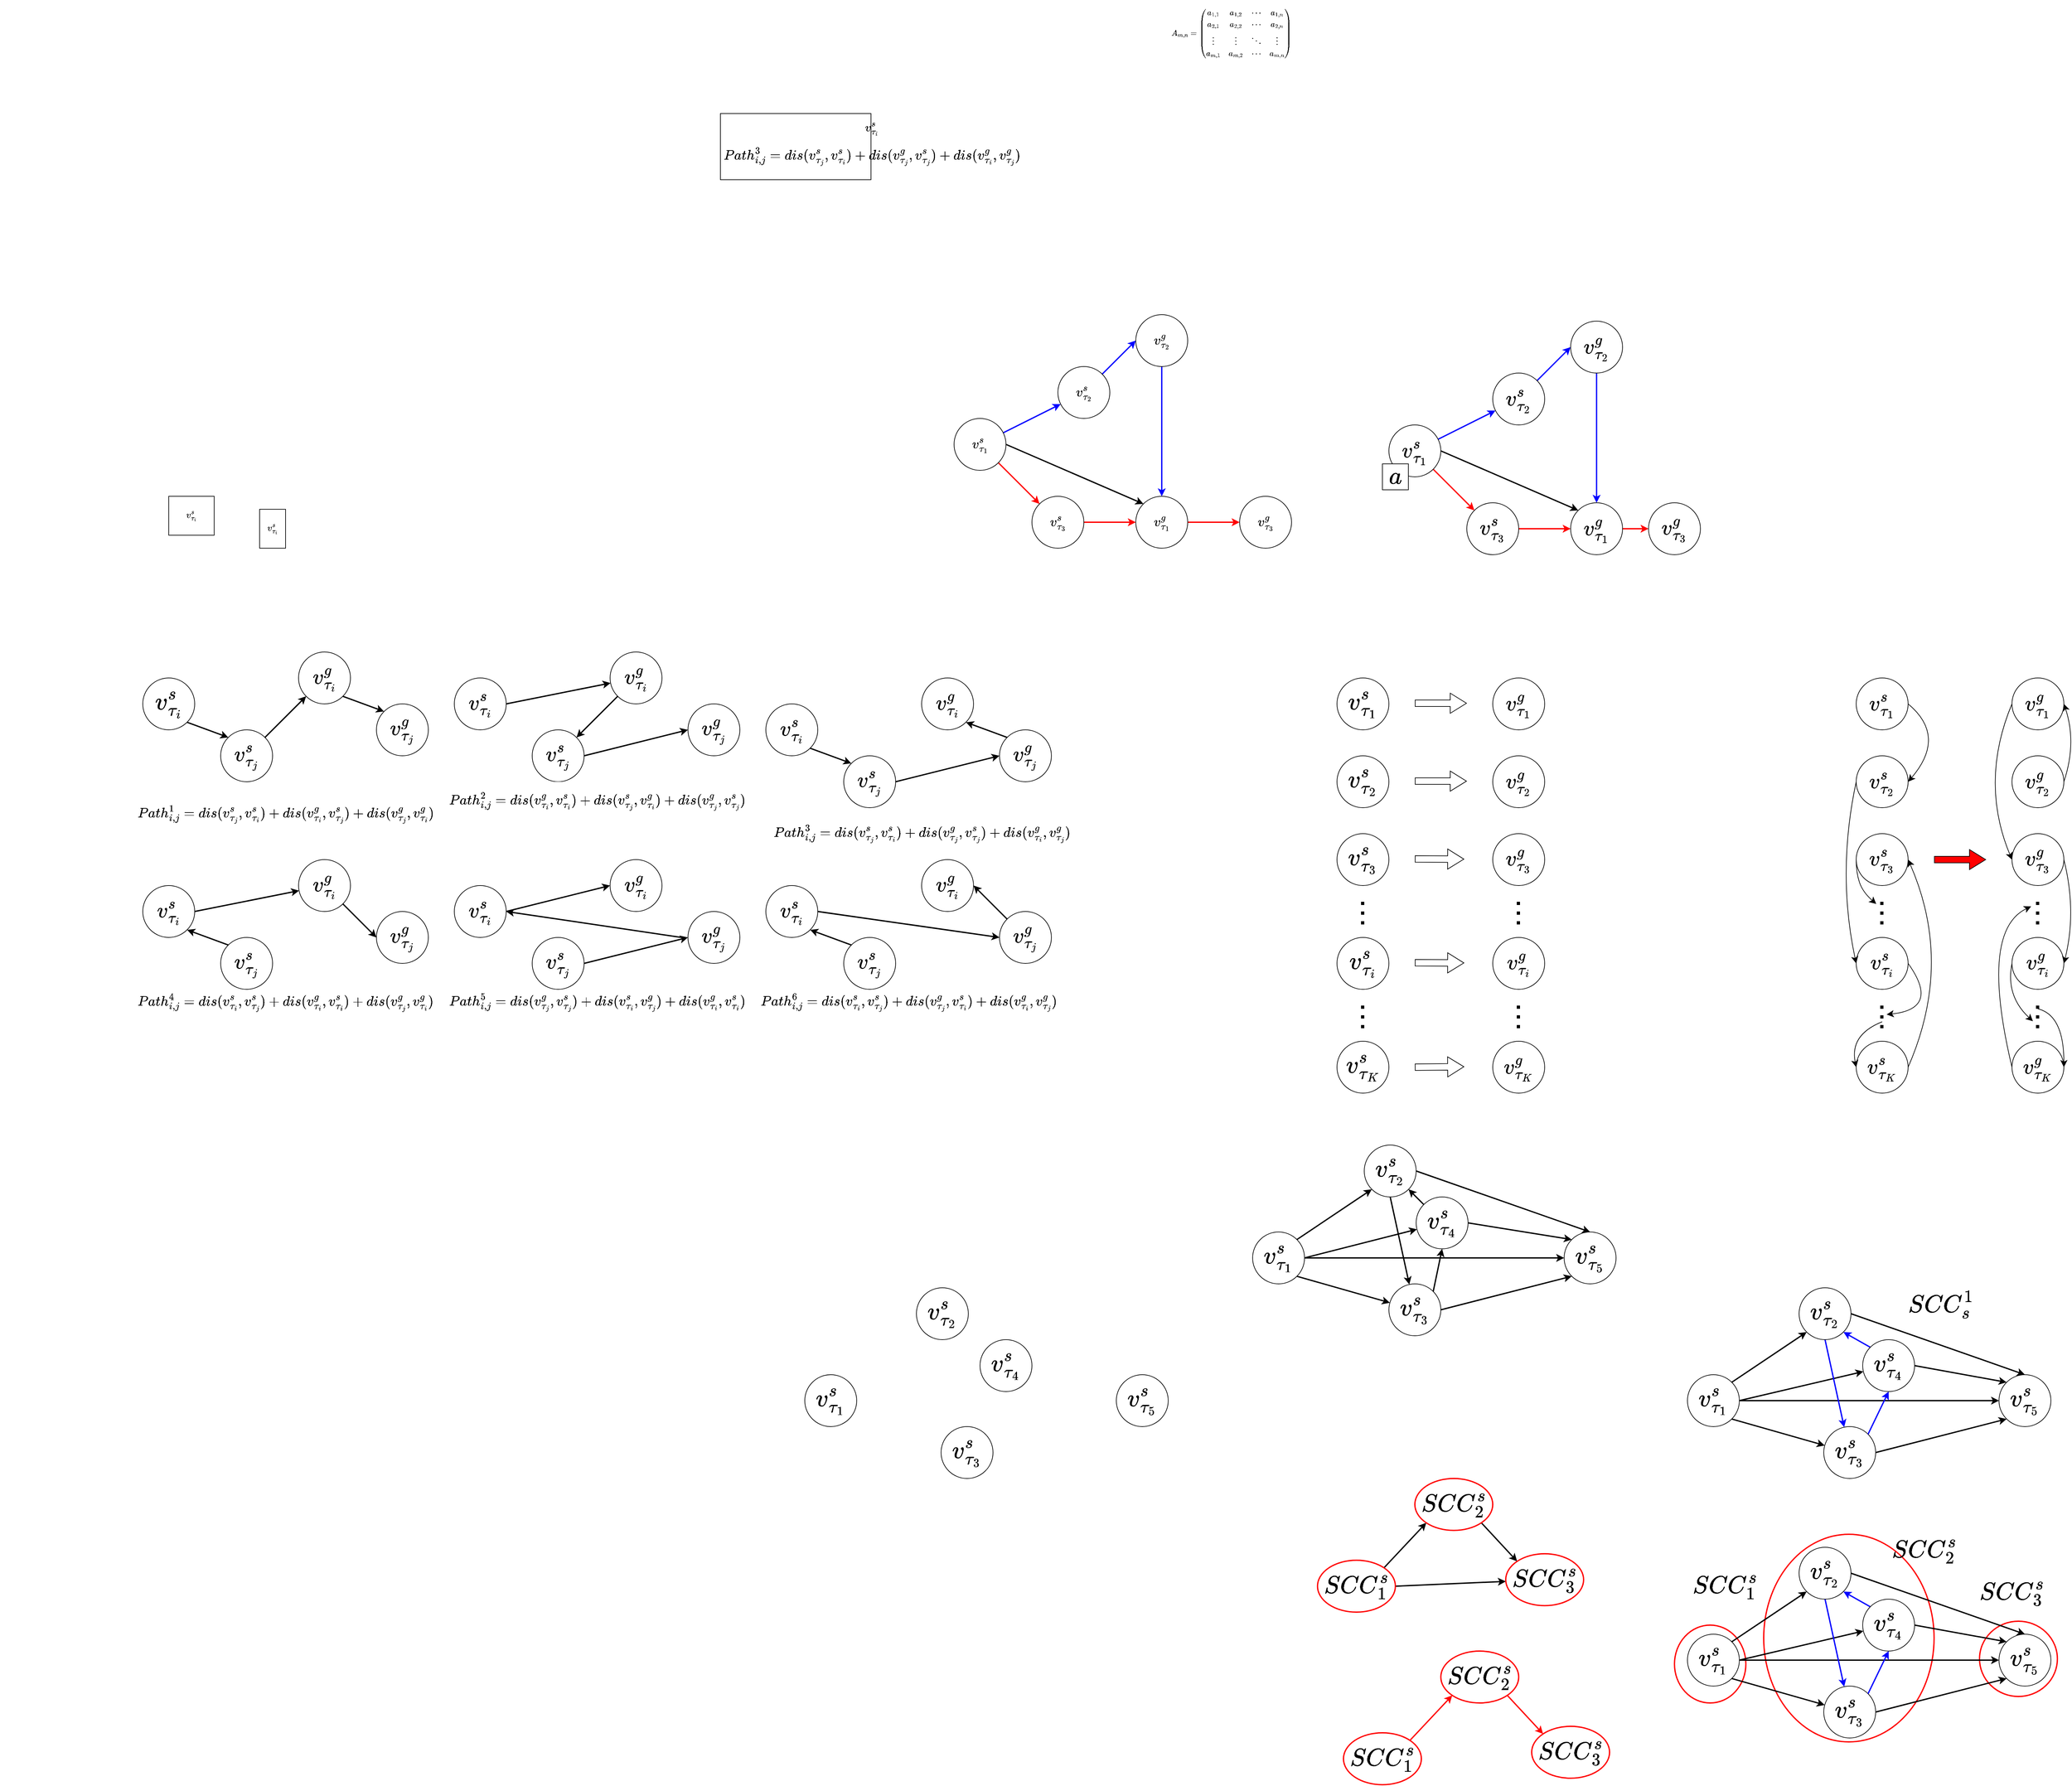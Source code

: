 <mxfile version="24.7.14">
  <diagram name="第 1 页" id="2fXzonQyr7GlmhcA955P">
    <mxGraphModel dx="4390" dy="2118" grid="1" gridSize="10" guides="1" tooltips="1" connect="1" arrows="1" fold="1" page="1" pageScale="1" pageWidth="827" pageHeight="1169" math="1" shadow="0">
      <root>
        <mxCell id="0" />
        <mxCell id="1" parent="0" />
        <mxCell id="QR9E4vNNJeaZN1FBStgV-29" value="" style="ellipse;whiteSpace=wrap;html=1;strokeColor=#FF0000;strokeWidth=2;" vertex="1" parent="1">
          <mxGeometry x="1230" y="2094" width="120" height="116" as="geometry" />
        </mxCell>
        <mxCell id="QR9E4vNNJeaZN1FBStgV-28" value="" style="ellipse;whiteSpace=wrap;html=1;strokeColor=#FF0000;strokeWidth=2;" vertex="1" parent="1">
          <mxGeometry x="760" y="2100" width="110" height="120" as="geometry" />
        </mxCell>
        <mxCell id="RxVfPSey4gtv-o3c42Gy-12" value="$$v^{ s}_{ \tau_{ i}} $$" style="ellipse;whiteSpace=wrap;html=1;aspect=fixed;fontSize=32;" parent="1" vertex="1">
          <mxGeometry x="240" y="1040" width="80" height="80" as="geometry" />
        </mxCell>
        <mxCell id="RxVfPSey4gtv-o3c42Gy-13" value="$$v^{ s}_{ \tau_{ K}}$$" style="ellipse;whiteSpace=wrap;html=1;aspect=fixed;fontSize=32;" parent="1" vertex="1">
          <mxGeometry x="240" y="1200" width="80" height="80" as="geometry" />
        </mxCell>
        <mxCell id="RxVfPSey4gtv-o3c42Gy-14" value="$$v^{ s}_{ \tau_{ 3}} $$" style="ellipse;whiteSpace=wrap;html=1;aspect=fixed;fontSize=32;" parent="1" vertex="1">
          <mxGeometry x="240" y="880" width="80" height="80" as="geometry" />
        </mxCell>
        <mxCell id="RxVfPSey4gtv-o3c42Gy-16" value="&lt;span style=&quot;font-family: &amp;quot;Lucida Console&amp;quot;; font-size: 32px;&quot;&gt;$$v^{ g}_{ \tau_ 1}$$&lt;/span&gt;" style="ellipse;whiteSpace=wrap;html=1;aspect=fixed;fontSize=32;" parent="1" vertex="1">
          <mxGeometry x="480" y="640" width="80" height="80" as="geometry" />
        </mxCell>
        <mxCell id="RxVfPSey4gtv-o3c42Gy-17" value="&lt;span style=&quot;font-family: &amp;quot;Lucida Console&amp;quot;; font-size: 32px;&quot;&gt;$$v^{ g}_{ \tau_i} $$&lt;/span&gt;" style="ellipse;whiteSpace=wrap;html=1;aspect=fixed;fontSize=32;" parent="1" vertex="1">
          <mxGeometry x="480" y="1040" width="80" height="80" as="geometry" />
        </mxCell>
        <mxCell id="RxVfPSey4gtv-o3c42Gy-18" value="&lt;span style=&quot;font-family: &amp;quot;Lucida Console&amp;quot;; font-size: 32px;&quot;&gt;$$v^{ g}_{ \tau_ K}$$&lt;/span&gt;" style="ellipse;whiteSpace=wrap;html=1;aspect=fixed;fontSize=32;" parent="1" vertex="1">
          <mxGeometry x="480" y="1200" width="80" height="80" as="geometry" />
        </mxCell>
        <mxCell id="RxVfPSey4gtv-o3c42Gy-19" value="&lt;span style=&quot;font-family: &amp;quot;Lucida Console&amp;quot;; font-size: 32px;&quot;&gt;$$v^{ g}_{ \tau_3} $$&lt;/span&gt;" style="ellipse;whiteSpace=wrap;html=1;aspect=fixed;fontSize=32;" parent="1" vertex="1">
          <mxGeometry x="480" y="880" width="80" height="80" as="geometry" />
        </mxCell>
        <mxCell id="RxVfPSey4gtv-o3c42Gy-20" value="&lt;span style=&quot;font-family: &amp;quot;Lucida Console&amp;quot;; font-size: 32px;&quot;&gt;$$v^{ g}_{ \tau_2 }$$&lt;/span&gt;" style="ellipse;whiteSpace=wrap;html=1;aspect=fixed;fontSize=32;" parent="1" vertex="1">
          <mxGeometry x="480" y="760" width="80" height="80" as="geometry" />
        </mxCell>
        <mxCell id="RxVfPSey4gtv-o3c42Gy-36" style="edgeStyle=none;curved=1;rounded=0;orthogonalLoop=1;jettySize=auto;html=1;exitX=1;exitY=0.5;exitDx=0;exitDy=0;entryX=1;entryY=0.5;entryDx=0;entryDy=0;fontSize=32;startSize=8;endSize=8;" parent="1" source="RxVfPSey4gtv-o3c42Gy-21" target="RxVfPSey4gtv-o3c42Gy-25" edge="1">
          <mxGeometry relative="1" as="geometry">
            <Array as="points">
              <mxPoint x="1180" y="730" />
            </Array>
          </mxGeometry>
        </mxCell>
        <mxCell id="RxVfPSey4gtv-o3c42Gy-21" value="&lt;span style=&quot;font-family: &amp;quot;Lucida Console&amp;quot;; font-size: 32px;&quot;&gt;$$v^{ s}_{ \tau_ 1}$$&lt;/span&gt;" style="ellipse;whiteSpace=wrap;html=1;aspect=fixed;fontSize=32;" parent="1" vertex="1">
          <mxGeometry x="1040" y="640" width="80" height="80" as="geometry" />
        </mxCell>
        <mxCell id="RxVfPSey4gtv-o3c42Gy-22" value="&lt;span style=&quot;font-family: &amp;quot;Lucida Console&amp;quot;; font-size: 32px;&quot;&gt;$$v^{ s}_{ \tau_ i}$$&lt;/span&gt;" style="ellipse;whiteSpace=wrap;html=1;aspect=fixed;fontSize=32;" parent="1" vertex="1">
          <mxGeometry x="1040" y="1040" width="80" height="80" as="geometry" />
        </mxCell>
        <mxCell id="RxVfPSey4gtv-o3c42Gy-72" style="edgeStyle=none;curved=1;rounded=0;orthogonalLoop=1;jettySize=auto;html=1;exitX=1;exitY=0.5;exitDx=0;exitDy=0;entryX=1;entryY=0.5;entryDx=0;entryDy=0;fontSize=32;startSize=8;endSize=8;" parent="1" source="RxVfPSey4gtv-o3c42Gy-23" target="RxVfPSey4gtv-o3c42Gy-24" edge="1">
          <mxGeometry relative="1" as="geometry">
            <Array as="points">
              <mxPoint x="1190" y="1080" />
            </Array>
          </mxGeometry>
        </mxCell>
        <mxCell id="RxVfPSey4gtv-o3c42Gy-23" value="&lt;span style=&quot;font-family: &amp;quot;Lucida Console&amp;quot;; font-size: 32px;&quot;&gt;$$v^{ s}_{ \tau_ K}$$&lt;/span&gt;" style="ellipse;whiteSpace=wrap;html=1;aspect=fixed;fontSize=32;" parent="1" vertex="1">
          <mxGeometry x="1040" y="1200" width="80" height="80" as="geometry" />
        </mxCell>
        <mxCell id="RxVfPSey4gtv-o3c42Gy-24" value="&lt;span style=&quot;font-family: &amp;quot;Lucida Console&amp;quot;; font-size: 32px;&quot;&gt;$$v^{ s}_{ \tau_ 3}$$&lt;/span&gt;" style="ellipse;whiteSpace=wrap;html=1;aspect=fixed;fontSize=32;" parent="1" vertex="1">
          <mxGeometry x="1040" y="880" width="80" height="80" as="geometry" />
        </mxCell>
        <mxCell id="RxVfPSey4gtv-o3c42Gy-37" style="edgeStyle=none;curved=1;rounded=0;orthogonalLoop=1;jettySize=auto;html=1;exitX=0;exitY=0.5;exitDx=0;exitDy=0;entryX=0;entryY=0.5;entryDx=0;entryDy=0;fontSize=32;startSize=8;endSize=8;" parent="1" source="RxVfPSey4gtv-o3c42Gy-25" target="RxVfPSey4gtv-o3c42Gy-22" edge="1">
          <mxGeometry relative="1" as="geometry">
            <Array as="points">
              <mxPoint x="1010" y="940" />
            </Array>
          </mxGeometry>
        </mxCell>
        <mxCell id="RxVfPSey4gtv-o3c42Gy-25" value="&lt;span style=&quot;font-family: &amp;quot;Lucida Console&amp;quot;; font-size: 32px;&quot;&gt;$$v^{ s}_{ \tau_2 }$$&lt;/span&gt;" style="ellipse;whiteSpace=wrap;html=1;aspect=fixed;fontSize=32;" parent="1" vertex="1">
          <mxGeometry x="1040" y="760" width="80" height="80" as="geometry" />
        </mxCell>
        <mxCell id="RxVfPSey4gtv-o3c42Gy-75" style="edgeStyle=none;curved=1;rounded=0;orthogonalLoop=1;jettySize=auto;html=1;entryX=0;entryY=0.5;entryDx=0;entryDy=0;fontSize=32;startSize=8;endSize=8;exitX=0;exitY=0.5;exitDx=0;exitDy=0;" parent="1" source="RxVfPSey4gtv-o3c42Gy-26" target="RxVfPSey4gtv-o3c42Gy-29" edge="1">
          <mxGeometry relative="1" as="geometry">
            <Array as="points">
              <mxPoint x="1230" y="800" />
            </Array>
          </mxGeometry>
        </mxCell>
        <mxCell id="RxVfPSey4gtv-o3c42Gy-26" value="&lt;span style=&quot;font-family: &amp;quot;Lucida Console&amp;quot;; font-size: 32px;&quot;&gt;$$v^{ g}_{ \tau_ 1}$$&lt;/span&gt;" style="ellipse;whiteSpace=wrap;html=1;aspect=fixed;fontSize=32;" parent="1" vertex="1">
          <mxGeometry x="1280" y="640" width="80" height="80" as="geometry" />
        </mxCell>
        <mxCell id="RxVfPSey4gtv-o3c42Gy-27" value="&lt;span style=&quot;font-family: &amp;quot;Lucida Console&amp;quot;; font-size: 32px;&quot;&gt;$$v^{ g}_{ \tau_ i}$$&lt;/span&gt;" style="ellipse;whiteSpace=wrap;html=1;aspect=fixed;fontSize=32;" parent="1" vertex="1">
          <mxGeometry x="1280" y="1040" width="80" height="80" as="geometry" />
        </mxCell>
        <mxCell id="RxVfPSey4gtv-o3c42Gy-28" value="&lt;span style=&quot;font-family: &amp;quot;Lucida Console&amp;quot;; font-size: 32px;&quot;&gt;$$v^{ g}_{ \tau_ K}$$&lt;/span&gt;" style="ellipse;whiteSpace=wrap;html=1;aspect=fixed;fontSize=32;" parent="1" vertex="1">
          <mxGeometry x="1280" y="1200" width="80" height="80" as="geometry" />
        </mxCell>
        <mxCell id="RxVfPSey4gtv-o3c42Gy-77" style="edgeStyle=none;curved=1;rounded=0;orthogonalLoop=1;jettySize=auto;html=1;exitX=1;exitY=0.5;exitDx=0;exitDy=0;entryX=1;entryY=0.5;entryDx=0;entryDy=0;fontSize=32;startSize=8;endSize=8;" parent="1" source="RxVfPSey4gtv-o3c42Gy-29" target="RxVfPSey4gtv-o3c42Gy-27" edge="1">
          <mxGeometry relative="1" as="geometry">
            <Array as="points">
              <mxPoint x="1380" y="1000" />
            </Array>
          </mxGeometry>
        </mxCell>
        <mxCell id="RxVfPSey4gtv-o3c42Gy-29" value="&lt;span style=&quot;font-family: &amp;quot;Lucida Console&amp;quot;; font-size: 32px;&quot;&gt;$$v^{ g}_{ \tau_ 3}$$&lt;/span&gt;" style="ellipse;whiteSpace=wrap;html=1;aspect=fixed;fontSize=32;" parent="1" vertex="1">
          <mxGeometry x="1280" y="880" width="80" height="80" as="geometry" />
        </mxCell>
        <mxCell id="RxVfPSey4gtv-o3c42Gy-74" style="edgeStyle=none;curved=1;rounded=0;orthogonalLoop=1;jettySize=auto;html=1;exitX=1;exitY=0.5;exitDx=0;exitDy=0;entryX=1;entryY=0.5;entryDx=0;entryDy=0;fontSize=32;startSize=8;endSize=8;" parent="1" source="RxVfPSey4gtv-o3c42Gy-30" target="RxVfPSey4gtv-o3c42Gy-26" edge="1">
          <mxGeometry relative="1" as="geometry">
            <Array as="points">
              <mxPoint x="1380" y="740" />
            </Array>
          </mxGeometry>
        </mxCell>
        <mxCell id="RxVfPSey4gtv-o3c42Gy-30" value="&lt;span style=&quot;font-family: &amp;quot;Lucida Console&amp;quot;; font-size: 32px;&quot;&gt;$$v^{ g}_{ \tau_ 2}$$&lt;/span&gt;" style="ellipse;whiteSpace=wrap;html=1;aspect=fixed;fontSize=32;" parent="1" vertex="1">
          <mxGeometry x="1280" y="760" width="80" height="80" as="geometry" />
        </mxCell>
        <mxCell id="RxVfPSey4gtv-o3c42Gy-31" value="" style="shape=flexArrow;endArrow=classic;html=1;rounded=0;fontSize=32;startSize=8;endSize=8;curved=1;" parent="1" edge="1">
          <mxGeometry width="50" height="50" relative="1" as="geometry">
            <mxPoint x="360" y="1079" as="sourcePoint" />
            <mxPoint x="436" y="1079.29" as="targetPoint" />
          </mxGeometry>
        </mxCell>
        <mxCell id="RxVfPSey4gtv-o3c42Gy-32" value="" style="shape=flexArrow;endArrow=classic;html=1;rounded=0;fontSize=32;startSize=8;endSize=8;curved=1;" parent="1" edge="1">
          <mxGeometry width="50" height="50" relative="1" as="geometry">
            <mxPoint x="360" y="1240" as="sourcePoint" />
            <mxPoint x="436" y="1239.29" as="targetPoint" />
          </mxGeometry>
        </mxCell>
        <mxCell id="RxVfPSey4gtv-o3c42Gy-33" value="" style="shape=flexArrow;endArrow=classic;html=1;rounded=0;fontSize=32;startSize=8;endSize=8;curved=1;" parent="1" edge="1">
          <mxGeometry width="50" height="50" relative="1" as="geometry">
            <mxPoint x="360" y="919" as="sourcePoint" />
            <mxPoint x="436" y="919.29" as="targetPoint" />
          </mxGeometry>
        </mxCell>
        <mxCell id="RxVfPSey4gtv-o3c42Gy-34" value="" style="shape=flexArrow;endArrow=classic;html=1;rounded=0;fontSize=32;startSize=8;endSize=8;curved=1;" parent="1" edge="1">
          <mxGeometry width="50" height="50" relative="1" as="geometry">
            <mxPoint x="360" y="799" as="sourcePoint" />
            <mxPoint x="440" y="799.09" as="targetPoint" />
          </mxGeometry>
        </mxCell>
        <mxCell id="RxVfPSey4gtv-o3c42Gy-35" value="" style="shape=flexArrow;endArrow=classic;html=1;rounded=0;fontSize=32;startSize=8;endSize=8;curved=1;" parent="1" edge="1">
          <mxGeometry width="50" height="50" relative="1" as="geometry">
            <mxPoint x="360" y="679" as="sourcePoint" />
            <mxPoint x="440" y="679" as="targetPoint" />
          </mxGeometry>
        </mxCell>
        <mxCell id="RxVfPSey4gtv-o3c42Gy-40" value="" style="shape=flexArrow;endArrow=classic;html=1;rounded=0;fontSize=32;startSize=8;endSize=8;curved=1;fillColor=#FF0000;gradientColor=none;" parent="1" edge="1">
          <mxGeometry width="50" height="50" relative="1" as="geometry">
            <mxPoint x="1160" y="920" as="sourcePoint" />
            <mxPoint x="1240" y="920" as="targetPoint" />
          </mxGeometry>
        </mxCell>
        <mxCell id="RxVfPSey4gtv-o3c42Gy-70" value="" style="edgeStyle=none;curved=1;rounded=0;orthogonalLoop=1;jettySize=auto;html=1;fontSize=32;startSize=8;endSize=8;entryX=0;entryY=0.5;entryDx=0;entryDy=0;" parent="1" target="RxVfPSey4gtv-o3c42Gy-23" edge="1">
          <mxGeometry relative="1" as="geometry">
            <mxPoint x="980" y="1170" as="targetPoint" />
            <Array as="points">
              <mxPoint x="1030" y="1190" />
            </Array>
            <mxPoint x="1080" y="1170" as="sourcePoint" />
          </mxGeometry>
        </mxCell>
        <mxCell id="RxVfPSey4gtv-o3c42Gy-83" value="" style="edgeStyle=none;curved=1;rounded=0;orthogonalLoop=1;jettySize=auto;html=1;fontSize=32;startSize=8;endSize=8;entryX=1;entryY=0.5;entryDx=0;entryDy=0;" parent="1" target="RxVfPSey4gtv-o3c42Gy-28" edge="1">
          <mxGeometry relative="1" as="geometry">
            <mxPoint x="1400" y="1150" as="targetPoint" />
            <Array as="points">
              <mxPoint x="1360" y="1160" />
            </Array>
            <mxPoint x="1320" y="1150" as="sourcePoint" />
          </mxGeometry>
        </mxCell>
        <mxCell id="RxVfPSey4gtv-o3c42Gy-68" style="edgeStyle=none;curved=1;rounded=0;orthogonalLoop=1;jettySize=auto;html=1;exitX=1;exitY=0.5;exitDx=0;exitDy=0;entryX=0.844;entryY=0.438;entryDx=0;entryDy=0;entryPerimeter=0;fontSize=32;startSize=8;endSize=8;" parent="1" source="RxVfPSey4gtv-o3c42Gy-22" edge="1">
          <mxGeometry relative="1" as="geometry">
            <Array as="points">
              <mxPoint x="1170" y="1150" />
            </Array>
            <mxPoint x="1086.88" y="1158.76" as="targetPoint" />
          </mxGeometry>
        </mxCell>
        <mxCell id="RxVfPSey4gtv-o3c42Gy-73" style="edgeStyle=none;curved=1;rounded=0;orthogonalLoop=1;jettySize=auto;html=1;exitX=0;exitY=0.5;exitDx=0;exitDy=0;entryX=0.044;entryY=-0.079;entryDx=0;entryDy=0;entryPerimeter=0;fontSize=32;startSize=8;endSize=8;" parent="1" source="RxVfPSey4gtv-o3c42Gy-24" edge="1">
          <mxGeometry relative="1" as="geometry">
            <Array as="points">
              <mxPoint x="1040" y="940" />
              <mxPoint x="1050" y="970" />
            </Array>
            <mxPoint x="1070.88" y="988.42" as="targetPoint" />
          </mxGeometry>
        </mxCell>
        <mxCell id="RxVfPSey4gtv-o3c42Gy-78" style="edgeStyle=none;curved=1;rounded=0;orthogonalLoop=1;jettySize=auto;html=1;exitX=0;exitY=0.5;exitDx=0;exitDy=0;entryX=0.115;entryY=0.456;entryDx=0;entryDy=0;entryPerimeter=0;fontSize=32;startSize=8;endSize=8;" parent="1" source="RxVfPSey4gtv-o3c42Gy-27" edge="1">
          <mxGeometry relative="1" as="geometry">
            <Array as="points">
              <mxPoint x="1270" y="1130" />
            </Array>
            <mxPoint x="1312.3" y="1169.12" as="targetPoint" />
          </mxGeometry>
        </mxCell>
        <mxCell id="RxVfPSey4gtv-o3c42Gy-84" style="edgeStyle=none;curved=1;rounded=0;orthogonalLoop=1;jettySize=auto;html=1;exitX=0;exitY=0.5;exitDx=0;exitDy=0;entryX=-0.026;entryY=0.109;entryDx=0;entryDy=0;entryPerimeter=0;fontSize=32;startSize=8;endSize=8;" parent="1" source="RxVfPSey4gtv-o3c42Gy-28" edge="1">
          <mxGeometry relative="1" as="geometry">
            <Array as="points">
              <mxPoint x="1230" y="1030" />
            </Array>
            <mxPoint x="1309.48" y="992.18" as="targetPoint" />
          </mxGeometry>
        </mxCell>
        <mxCell id="6" value="" style="endArrow=none;dashed=1;html=1;strokeColor=#000000;strokeWidth=5;dashPattern=1 2;fontSize=32;" parent="1" edge="1">
          <mxGeometry width="50" height="50" relative="1" as="geometry">
            <mxPoint x="279.55" y="1020" as="sourcePoint" />
            <mxPoint x="279.55" y="980" as="targetPoint" />
          </mxGeometry>
        </mxCell>
        <mxCell id="9" value="&lt;font face=&quot;Lucida Console&quot;&gt;$$A_{m,n} =&lt;br&gt; \begin{pmatrix}&lt;br&gt;  a_{1,1} &amp;amp; a_{1,2} &amp;amp; \cdots &amp;amp; a_{1,n} \\&lt;br&gt;  a_{2,1} &amp;amp; a_{2,2} &amp;amp; \cdots &amp;amp; a_{2,n} \\&lt;br&gt;  \vdots  &amp;amp; \vdots  &amp;amp; \ddots &amp;amp; \vdots  \\&lt;br&gt;  a_{m,1} &amp;amp; a_{m,2} &amp;amp; \cdots &amp;amp; a_{m,n}&lt;br&gt; \end{pmatrix}$$&lt;/font&gt;" style="text;html=1;spacing=5;spacingTop=-10;whiteSpace=wrap;overflow=visible;fillColor=none;strokeColor=none;shadow=0;rounded=0;verticalAlign=middle;" parent="1" vertex="1">
          <mxGeometry x="-20" y="-400" width="232" height="102" as="geometry" />
        </mxCell>
        <mxCell id="Y2sO-mLyn4NRbICUy5Yb-9" value="" style="endArrow=none;dashed=1;html=1;strokeColor=#000000;strokeWidth=5;dashPattern=1 2;fontSize=32;" parent="1" edge="1">
          <mxGeometry width="50" height="50" relative="1" as="geometry">
            <mxPoint x="1079.5" y="1020" as="sourcePoint" />
            <mxPoint x="1079.5" y="980" as="targetPoint" />
          </mxGeometry>
        </mxCell>
        <mxCell id="Y2sO-mLyn4NRbICUy5Yb-10" value="" style="endArrow=none;dashed=1;html=1;strokeColor=#000000;strokeWidth=5;dashPattern=1 2;fontSize=32;" parent="1" edge="1">
          <mxGeometry width="50" height="50" relative="1" as="geometry">
            <mxPoint x="1079.5" y="1180" as="sourcePoint" />
            <mxPoint x="1079.5" y="1140" as="targetPoint" />
          </mxGeometry>
        </mxCell>
        <mxCell id="Y2sO-mLyn4NRbICUy5Yb-11" value="" style="endArrow=none;dashed=1;html=1;strokeColor=#000000;strokeWidth=5;dashPattern=1 2;fontSize=32;" parent="1" edge="1">
          <mxGeometry width="50" height="50" relative="1" as="geometry">
            <mxPoint x="1319.5" y="1020" as="sourcePoint" />
            <mxPoint x="1319.5" y="980" as="targetPoint" />
          </mxGeometry>
        </mxCell>
        <mxCell id="Y2sO-mLyn4NRbICUy5Yb-12" value="" style="endArrow=none;dashed=1;html=1;strokeColor=#000000;strokeWidth=5;dashPattern=1 2;fontSize=32;" parent="1" edge="1">
          <mxGeometry width="50" height="50" relative="1" as="geometry">
            <mxPoint x="1319.5" y="1180" as="sourcePoint" />
            <mxPoint x="1319.5" y="1140" as="targetPoint" />
          </mxGeometry>
        </mxCell>
        <mxCell id="Y2sO-mLyn4NRbICUy5Yb-13" value="" style="endArrow=none;dashed=1;html=1;strokeColor=#000000;strokeWidth=5;dashPattern=1 2;fontSize=32;" parent="1" edge="1">
          <mxGeometry width="50" height="50" relative="1" as="geometry">
            <mxPoint x="519.5" y="1020" as="sourcePoint" />
            <mxPoint x="519.5" y="980" as="targetPoint" />
          </mxGeometry>
        </mxCell>
        <mxCell id="Y2sO-mLyn4NRbICUy5Yb-14" value="" style="endArrow=none;dashed=1;html=1;strokeColor=#000000;strokeWidth=5;dashPattern=1 2;fontSize=32;" parent="1" edge="1">
          <mxGeometry width="50" height="50" relative="1" as="geometry">
            <mxPoint x="279.55" y="1180" as="sourcePoint" />
            <mxPoint x="279.55" y="1140" as="targetPoint" />
          </mxGeometry>
        </mxCell>
        <mxCell id="Y2sO-mLyn4NRbICUy5Yb-15" value="" style="endArrow=none;dashed=1;html=1;strokeColor=#000000;strokeWidth=5;dashPattern=1 2;fontSize=32;" parent="1" edge="1">
          <mxGeometry width="50" height="50" relative="1" as="geometry">
            <mxPoint x="519.5" y="1180" as="sourcePoint" />
            <mxPoint x="519.5" y="1140" as="targetPoint" />
          </mxGeometry>
        </mxCell>
        <mxCell id="Y2sO-mLyn4NRbICUy5Yb-36" value="" style="rounded=0;orthogonalLoop=1;jettySize=auto;html=1;strokeColor=#0000FF;strokeWidth=2;" parent="1" source="Y2sO-mLyn4NRbICUy5Yb-39" target="Y2sO-mLyn4NRbICUy5Yb-41" edge="1">
          <mxGeometry relative="1" as="geometry" />
        </mxCell>
        <mxCell id="Y2sO-mLyn4NRbICUy5Yb-37" style="rounded=0;orthogonalLoop=1;jettySize=auto;html=1;exitX=1;exitY=1;exitDx=0;exitDy=0;entryX=0;entryY=0;entryDx=0;entryDy=0;strokeColor=#FF0000;strokeWidth=2;" parent="1" source="Y2sO-mLyn4NRbICUy5Yb-39" target="Y2sO-mLyn4NRbICUy5Yb-43" edge="1">
          <mxGeometry relative="1" as="geometry" />
        </mxCell>
        <mxCell id="Y2sO-mLyn4NRbICUy5Yb-38" style="rounded=0;orthogonalLoop=1;jettySize=auto;html=1;exitX=1;exitY=0.5;exitDx=0;exitDy=0;entryX=0;entryY=0;entryDx=0;entryDy=0;strokeWidth=2;" parent="1" source="Y2sO-mLyn4NRbICUy5Yb-39" target="Y2sO-mLyn4NRbICUy5Yb-45" edge="1">
          <mxGeometry relative="1" as="geometry" />
        </mxCell>
        <mxCell id="Y2sO-mLyn4NRbICUy5Yb-39" value="&lt;font face=&quot;Lucida Console&quot;&gt;&lt;span style=&quot;font-size: 20px&quot;&gt;$$v^{s}_{\tau_1}$$&lt;/span&gt;&lt;/font&gt;" style="ellipse;whiteSpace=wrap;html=1;aspect=fixed;" parent="1" vertex="1">
          <mxGeometry x="-350" y="240" width="80" height="80" as="geometry" />
        </mxCell>
        <mxCell id="Y2sO-mLyn4NRbICUy5Yb-40" style="rounded=0;orthogonalLoop=1;jettySize=auto;html=1;exitX=1;exitY=0;exitDx=0;exitDy=0;entryX=0;entryY=0.5;entryDx=0;entryDy=0;strokeColor=#0000FF;strokeWidth=2;" parent="1" source="Y2sO-mLyn4NRbICUy5Yb-41" target="Y2sO-mLyn4NRbICUy5Yb-47" edge="1">
          <mxGeometry relative="1" as="geometry" />
        </mxCell>
        <mxCell id="Y2sO-mLyn4NRbICUy5Yb-41" value="&lt;font face=&quot;Lucida Console&quot;&gt;&lt;span style=&quot;font-size: 20px&quot;&gt;$$v^{s}_{\tau_2}$$&lt;/span&gt;&lt;/font&gt;" style="ellipse;whiteSpace=wrap;html=1;aspect=fixed;" parent="1" vertex="1">
          <mxGeometry x="-190" y="160" width="80" height="80" as="geometry" />
        </mxCell>
        <mxCell id="Y2sO-mLyn4NRbICUy5Yb-42" value="" style="edgeStyle=orthogonalEdgeStyle;rounded=0;orthogonalLoop=1;jettySize=auto;html=1;strokeWidth=2;strokeColor=#FF0000;" parent="1" source="Y2sO-mLyn4NRbICUy5Yb-43" target="Y2sO-mLyn4NRbICUy5Yb-45" edge="1">
          <mxGeometry relative="1" as="geometry" />
        </mxCell>
        <mxCell id="Y2sO-mLyn4NRbICUy5Yb-43" value="&lt;font face=&quot;Lucida Console&quot;&gt;&lt;span style=&quot;font-size: 20px&quot;&gt;$$v^{s}_{\tau_3}$$&lt;/span&gt;&lt;/font&gt;" style="ellipse;whiteSpace=wrap;html=1;aspect=fixed;" parent="1" vertex="1">
          <mxGeometry x="-230" y="360" width="80" height="80" as="geometry" />
        </mxCell>
        <mxCell id="Y2sO-mLyn4NRbICUy5Yb-44" value="" style="edgeStyle=orthogonalEdgeStyle;rounded=0;orthogonalLoop=1;jettySize=auto;html=1;strokeColor=#FF0000;strokeWidth=2;" parent="1" source="Y2sO-mLyn4NRbICUy5Yb-45" target="Y2sO-mLyn4NRbICUy5Yb-48" edge="1">
          <mxGeometry relative="1" as="geometry" />
        </mxCell>
        <mxCell id="Y2sO-mLyn4NRbICUy5Yb-45" value="&lt;font face=&quot;Lucida Console&quot;&gt;&lt;span style=&quot;font-size: 20px&quot;&gt;$$v^{g}_{\tau_1}$$&lt;/span&gt;&lt;/font&gt;" style="ellipse;whiteSpace=wrap;html=1;aspect=fixed;" parent="1" vertex="1">
          <mxGeometry x="-70" y="360" width="80" height="80" as="geometry" />
        </mxCell>
        <mxCell id="Y2sO-mLyn4NRbICUy5Yb-46" style="rounded=0;orthogonalLoop=1;jettySize=auto;html=1;exitX=0.5;exitY=1;exitDx=0;exitDy=0;strokeColor=#0000FF;strokeWidth=2;" parent="1" source="Y2sO-mLyn4NRbICUy5Yb-47" target="Y2sO-mLyn4NRbICUy5Yb-45" edge="1">
          <mxGeometry relative="1" as="geometry" />
        </mxCell>
        <mxCell id="Y2sO-mLyn4NRbICUy5Yb-47" value="&lt;font face=&quot;Lucida Console&quot;&gt;&lt;span style=&quot;font-size: 20px&quot;&gt;$$v^{g}_{\tau_2}$$&lt;/span&gt;&lt;/font&gt;" style="ellipse;whiteSpace=wrap;html=1;aspect=fixed;" parent="1" vertex="1">
          <mxGeometry x="-70" y="80" width="80" height="80" as="geometry" />
        </mxCell>
        <mxCell id="Y2sO-mLyn4NRbICUy5Yb-48" value="&lt;font face=&quot;Lucida Console&quot;&gt;&lt;span style=&quot;font-size: 20px&quot;&gt;$$v^{g}_{\tau_3}$$&lt;/span&gt;&lt;/font&gt;" style="ellipse;whiteSpace=wrap;html=1;aspect=fixed;" parent="1" vertex="1">
          <mxGeometry x="90" y="360" width="80" height="80" as="geometry" />
        </mxCell>
        <mxCell id="Y2sO-mLyn4NRbICUy5Yb-49" value="" style="rounded=0;orthogonalLoop=1;jettySize=auto;html=1;strokeColor=#0000FF;strokeWidth=2;fontSize=32;" parent="1" source="Y2sO-mLyn4NRbICUy5Yb-52" target="Y2sO-mLyn4NRbICUy5Yb-54" edge="1">
          <mxGeometry relative="1" as="geometry" />
        </mxCell>
        <mxCell id="Y2sO-mLyn4NRbICUy5Yb-50" style="rounded=0;orthogonalLoop=1;jettySize=auto;html=1;exitX=1;exitY=1;exitDx=0;exitDy=0;entryX=0;entryY=0;entryDx=0;entryDy=0;strokeColor=#FF0000;strokeWidth=2;fontSize=32;" parent="1" source="Y2sO-mLyn4NRbICUy5Yb-52" target="Y2sO-mLyn4NRbICUy5Yb-56" edge="1">
          <mxGeometry relative="1" as="geometry" />
        </mxCell>
        <mxCell id="Y2sO-mLyn4NRbICUy5Yb-51" style="rounded=0;orthogonalLoop=1;jettySize=auto;html=1;exitX=1;exitY=0.5;exitDx=0;exitDy=0;entryX=0;entryY=0;entryDx=0;entryDy=0;strokeWidth=2;fontSize=32;" parent="1" source="Y2sO-mLyn4NRbICUy5Yb-52" target="Y2sO-mLyn4NRbICUy5Yb-58" edge="1">
          <mxGeometry relative="1" as="geometry" />
        </mxCell>
        <mxCell id="Y2sO-mLyn4NRbICUy5Yb-52" value="&lt;font face=&quot;Lucida Console&quot; style=&quot;font-size: 32px;&quot;&gt;&lt;span style=&quot;font-size: 32px;&quot;&gt;$$v^{ s}_{ \tau_ 1}$$&lt;/span&gt;&lt;/font&gt;" style="ellipse;whiteSpace=wrap;html=1;aspect=fixed;fontSize=32;" parent="1" vertex="1">
          <mxGeometry x="320" y="250" width="80" height="80" as="geometry" />
        </mxCell>
        <mxCell id="Y2sO-mLyn4NRbICUy5Yb-53" style="rounded=0;orthogonalLoop=1;jettySize=auto;html=1;exitX=1;exitY=0;exitDx=0;exitDy=0;entryX=0;entryY=0.5;entryDx=0;entryDy=0;strokeColor=#0000FF;strokeWidth=2;fontSize=32;" parent="1" source="Y2sO-mLyn4NRbICUy5Yb-54" target="Y2sO-mLyn4NRbICUy5Yb-60" edge="1">
          <mxGeometry relative="1" as="geometry" />
        </mxCell>
        <mxCell id="Y2sO-mLyn4NRbICUy5Yb-54" value="&lt;font face=&quot;Lucida Console&quot; style=&quot;font-size: 32px;&quot;&gt;&lt;span style=&quot;font-size: 32px;&quot;&gt;$$v^{ s}_{ \tau_ 2}$$&lt;/span&gt;&lt;/font&gt;" style="ellipse;whiteSpace=wrap;html=1;aspect=fixed;fontSize=32;" parent="1" vertex="1">
          <mxGeometry x="480" y="170" width="80" height="80" as="geometry" />
        </mxCell>
        <mxCell id="Y2sO-mLyn4NRbICUy5Yb-55" value="" style="edgeStyle=orthogonalEdgeStyle;rounded=0;orthogonalLoop=1;jettySize=auto;html=1;strokeWidth=2;strokeColor=#FF0000;fontSize=32;" parent="1" source="Y2sO-mLyn4NRbICUy5Yb-56" target="Y2sO-mLyn4NRbICUy5Yb-58" edge="1">
          <mxGeometry relative="1" as="geometry" />
        </mxCell>
        <mxCell id="Y2sO-mLyn4NRbICUy5Yb-56" value="&lt;font face=&quot;Lucida Console&quot; style=&quot;font-size: 32px;&quot;&gt;&lt;span style=&quot;font-size: 32px;&quot;&gt;$$v^{ s}_{ \tau_ 3}$$&lt;/span&gt;&lt;/font&gt;" style="ellipse;whiteSpace=wrap;html=1;aspect=fixed;fontSize=32;" parent="1" vertex="1">
          <mxGeometry x="440" y="370" width="80" height="80" as="geometry" />
        </mxCell>
        <mxCell id="Y2sO-mLyn4NRbICUy5Yb-57" value="" style="edgeStyle=orthogonalEdgeStyle;rounded=0;orthogonalLoop=1;jettySize=auto;html=1;strokeColor=#FF0000;strokeWidth=2;fontSize=32;" parent="1" source="Y2sO-mLyn4NRbICUy5Yb-58" target="Y2sO-mLyn4NRbICUy5Yb-61" edge="1">
          <mxGeometry relative="1" as="geometry" />
        </mxCell>
        <mxCell id="Y2sO-mLyn4NRbICUy5Yb-58" value="&lt;font face=&quot;Lucida Console&quot; style=&quot;font-size: 32px;&quot;&gt;&lt;span style=&quot;font-size: 32px;&quot;&gt;$$v^{ g}_{ \tau_ 1}$$&lt;/span&gt;&lt;/font&gt;" style="ellipse;whiteSpace=wrap;html=1;aspect=fixed;fontSize=32;" parent="1" vertex="1">
          <mxGeometry x="600" y="370" width="80" height="80" as="geometry" />
        </mxCell>
        <mxCell id="Y2sO-mLyn4NRbICUy5Yb-59" style="rounded=0;orthogonalLoop=1;jettySize=auto;html=1;exitX=0.5;exitY=1;exitDx=0;exitDy=0;strokeColor=#0000FF;strokeWidth=2;fontSize=32;" parent="1" source="Y2sO-mLyn4NRbICUy5Yb-60" target="Y2sO-mLyn4NRbICUy5Yb-58" edge="1">
          <mxGeometry relative="1" as="geometry" />
        </mxCell>
        <mxCell id="Y2sO-mLyn4NRbICUy5Yb-60" value="&lt;font face=&quot;Lucida Console&quot; style=&quot;font-size: 32px;&quot;&gt;&lt;span style=&quot;font-size: 32px;&quot;&gt;$$v^{ g}_{ \tau_ 2}$$&lt;/span&gt;&lt;/font&gt;" style="ellipse;whiteSpace=wrap;html=1;aspect=fixed;fontSize=32;" parent="1" vertex="1">
          <mxGeometry x="600" y="90" width="80" height="80" as="geometry" />
        </mxCell>
        <mxCell id="Y2sO-mLyn4NRbICUy5Yb-61" value="&lt;font face=&quot;Lucida Console&quot; style=&quot;font-size: 32px;&quot;&gt;&lt;span style=&quot;font-size: 32px;&quot;&gt;$$v^{ g}_{ \tau_ 3}$$&lt;/span&gt;&lt;/font&gt;" style="ellipse;whiteSpace=wrap;html=1;aspect=fixed;fontSize=32;" parent="1" vertex="1">
          <mxGeometry x="720" y="370" width="80" height="80" as="geometry" />
        </mxCell>
        <mxCell id="Y2sO-mLyn4NRbICUy5Yb-62" value="&lt;font style=&quot;font-size: 32px;&quot;&gt;$$a $$&lt;/font&gt;" style="rounded=0;whiteSpace=wrap;html=1;fontSize=32;" parent="1" vertex="1">
          <mxGeometry x="310" y="310" width="40" height="40" as="geometry" />
        </mxCell>
        <mxCell id="Y2sO-mLyn4NRbICUy5Yb-69" style="rounded=0;orthogonalLoop=1;jettySize=auto;html=1;exitX=1;exitY=1;exitDx=0;exitDy=0;entryX=0;entryY=0;entryDx=0;entryDy=0;strokeWidth=2;fontSize=32;" parent="1" source="Y2sO-mLyn4NRbICUy5Yb-63" target="Y2sO-mLyn4NRbICUy5Yb-65" edge="1">
          <mxGeometry relative="1" as="geometry" />
        </mxCell>
        <mxCell id="Y2sO-mLyn4NRbICUy5Yb-63" value="&lt;font face=&quot;Helvetica&quot; style=&quot;font-size: 32px;&quot;&gt;$$v^{s}_{\tau_i}$$&lt;/font&gt;" style="ellipse;whiteSpace=wrap;html=1;aspect=fixed;fontSize=32;" parent="1" vertex="1">
          <mxGeometry x="-1600" y="640" width="80" height="80" as="geometry" />
        </mxCell>
        <mxCell id="Y2sO-mLyn4NRbICUy5Yb-71" style="rounded=0;orthogonalLoop=1;jettySize=auto;html=1;exitX=1;exitY=1;exitDx=0;exitDy=0;entryX=0;entryY=0;entryDx=0;entryDy=0;strokeWidth=2;fontSize=32;" parent="1" source="Y2sO-mLyn4NRbICUy5Yb-64" target="Y2sO-mLyn4NRbICUy5Yb-66" edge="1">
          <mxGeometry relative="1" as="geometry" />
        </mxCell>
        <mxCell id="Y2sO-mLyn4NRbICUy5Yb-64" value="&lt;span style=&quot;font-family: &amp;quot;Lucida Console&amp;quot;; font-size: 32px;&quot;&gt;$$v^{g}_{\tau_i}$$&lt;/span&gt;" style="ellipse;whiteSpace=wrap;html=1;aspect=fixed;fontSize=32;" parent="1" vertex="1">
          <mxGeometry x="-1360" y="600" width="80" height="80" as="geometry" />
        </mxCell>
        <mxCell id="Y2sO-mLyn4NRbICUy5Yb-70" style="rounded=0;orthogonalLoop=1;jettySize=auto;html=1;exitX=1;exitY=0;exitDx=0;exitDy=0;entryX=0;entryY=1;entryDx=0;entryDy=0;strokeWidth=2;fontSize=32;" parent="1" source="Y2sO-mLyn4NRbICUy5Yb-65" target="Y2sO-mLyn4NRbICUy5Yb-64" edge="1">
          <mxGeometry relative="1" as="geometry" />
        </mxCell>
        <mxCell id="Y2sO-mLyn4NRbICUy5Yb-65" value="&lt;span style=&quot;font-family: &amp;quot;Lucida Console&amp;quot;; font-size: 32px;&quot;&gt;$$v^{s}_{\tau_j}$$&lt;/span&gt;" style="ellipse;whiteSpace=wrap;html=1;aspect=fixed;fontSize=32;" parent="1" vertex="1">
          <mxGeometry x="-1480" y="720" width="80" height="80" as="geometry" />
        </mxCell>
        <mxCell id="Y2sO-mLyn4NRbICUy5Yb-66" value="&lt;span style=&quot;font-family: &amp;quot;Lucida Console&amp;quot;; font-size: 32px;&quot;&gt;$$v^{g}_{\tau_j}$$&lt;/span&gt;" style="ellipse;whiteSpace=wrap;html=1;aspect=fixed;fontSize=32;" parent="1" vertex="1">
          <mxGeometry x="-1240" y="680" width="80" height="80" as="geometry" />
        </mxCell>
        <mxCell id="Y2sO-mLyn4NRbICUy5Yb-118" style="rounded=0;orthogonalLoop=1;jettySize=auto;html=1;exitX=1;exitY=0.5;exitDx=0;exitDy=0;strokeWidth=2;fontSize=32;movable=1;resizable=1;rotatable=1;deletable=1;editable=1;locked=0;connectable=1;" parent="1" source="Y2sO-mLyn4NRbICUy5Yb-111" target="Y2sO-mLyn4NRbICUy5Yb-113" edge="1">
          <mxGeometry relative="1" as="geometry" />
        </mxCell>
        <mxCell id="Y2sO-mLyn4NRbICUy5Yb-111" value="&lt;span style=&quot;font-family: &amp;quot;Lucida Console&amp;quot;; font-size: 32px;&quot;&gt;$$v^{s}_{\tau_i}$$&lt;/span&gt;" style="ellipse;whiteSpace=wrap;html=1;aspect=fixed;fontSize=32;movable=1;resizable=1;rotatable=1;deletable=1;editable=1;locked=0;connectable=1;" parent="1" vertex="1">
          <mxGeometry x="-1120" y="640" width="80" height="80" as="geometry" />
        </mxCell>
        <mxCell id="Y2sO-mLyn4NRbICUy5Yb-119" style="rounded=0;orthogonalLoop=1;jettySize=auto;html=1;exitX=0;exitY=1;exitDx=0;exitDy=0;entryX=1;entryY=0;entryDx=0;entryDy=0;strokeWidth=2;fontSize=32;movable=1;resizable=1;rotatable=1;deletable=1;editable=1;locked=0;connectable=1;" parent="1" source="Y2sO-mLyn4NRbICUy5Yb-113" target="Y2sO-mLyn4NRbICUy5Yb-115" edge="1">
          <mxGeometry relative="1" as="geometry" />
        </mxCell>
        <mxCell id="Y2sO-mLyn4NRbICUy5Yb-113" value="&lt;span style=&quot;font-size: 32px;&quot;&gt;&lt;font style=&quot;font-size: 32px;&quot;&gt;$$v^{g}_{\tau_i}$$&lt;/font&gt;&lt;/span&gt;" style="ellipse;whiteSpace=wrap;html=1;aspect=fixed;fontSize=32;fontFamily=Verdana;movable=1;resizable=1;rotatable=1;deletable=1;editable=1;locked=0;connectable=1;" parent="1" vertex="1">
          <mxGeometry x="-880" y="600" width="80" height="80" as="geometry" />
        </mxCell>
        <mxCell id="Y2sO-mLyn4NRbICUy5Yb-120" style="rounded=0;orthogonalLoop=1;jettySize=auto;html=1;exitX=1;exitY=0.5;exitDx=0;exitDy=0;entryX=0;entryY=0.5;entryDx=0;entryDy=0;strokeWidth=2;fontSize=32;movable=1;resizable=1;rotatable=1;deletable=1;editable=1;locked=0;connectable=1;" parent="1" source="Y2sO-mLyn4NRbICUy5Yb-115" target="Y2sO-mLyn4NRbICUy5Yb-116" edge="1">
          <mxGeometry relative="1" as="geometry" />
        </mxCell>
        <mxCell id="Y2sO-mLyn4NRbICUy5Yb-115" value="&lt;span style=&quot;font-family: &amp;quot;Lucida Console&amp;quot;; font-size: 32px;&quot;&gt;$$v^{s}_{\tau_j}$$&lt;/span&gt;" style="ellipse;whiteSpace=wrap;html=1;aspect=fixed;fontSize=32;movable=1;resizable=1;rotatable=1;deletable=1;editable=1;locked=0;connectable=1;" parent="1" vertex="1">
          <mxGeometry x="-1000" y="720" width="80" height="80" as="geometry" />
        </mxCell>
        <mxCell id="Y2sO-mLyn4NRbICUy5Yb-116" value="&lt;span style=&quot;font-family: &amp;quot;Lucida Console&amp;quot;; font-size: 32px;&quot;&gt;$$v^{g}_{\tau_j}$$&lt;/span&gt;" style="ellipse;whiteSpace=wrap;html=1;aspect=fixed;fontSize=32;movable=1;resizable=1;rotatable=1;deletable=1;editable=1;locked=0;connectable=1;" parent="1" vertex="1">
          <mxGeometry x="-760" y="680" width="80" height="80" as="geometry" />
        </mxCell>
        <mxCell id="Y2sO-mLyn4NRbICUy5Yb-121" style="rounded=0;orthogonalLoop=1;jettySize=auto;html=1;exitX=1;exitY=1;exitDx=0;exitDy=0;entryX=0;entryY=0;entryDx=0;entryDy=0;strokeWidth=2;fontSize=32;movable=1;resizable=1;rotatable=1;deletable=1;editable=1;locked=0;connectable=1;fontFamily=Lucida Console;verticalAlign=middle;horizontal=1;labelPosition=center;verticalLabelPosition=middle;align=center;labelBorderColor=none;textShadow=0;spacing=2;" parent="1" source="Y2sO-mLyn4NRbICUy5Yb-122" target="Y2sO-mLyn4NRbICUy5Yb-126" edge="1">
          <mxGeometry relative="1" as="geometry" />
        </mxCell>
        <mxCell id="Y2sO-mLyn4NRbICUy5Yb-122" value="&lt;span style=&quot;font-size: 32px;&quot;&gt;$$v^{ s}_{ \tau_ i}$$&lt;/span&gt;" style="ellipse;whiteSpace=wrap;html=1;aspect=fixed;fontSize=32;movable=1;resizable=1;rotatable=1;deletable=1;editable=1;locked=0;connectable=1;flipV=0;flipH=0;fontFamily=Lucida Console;verticalAlign=middle;horizontal=1;labelPosition=center;verticalLabelPosition=middle;align=center;labelBorderColor=none;textShadow=0;spacing=2;" parent="1" vertex="1">
          <mxGeometry x="-640" y="680" width="80" height="80" as="geometry" />
        </mxCell>
        <mxCell id="Y2sO-mLyn4NRbICUy5Yb-123" style="rounded=0;orthogonalLoop=1;jettySize=auto;html=1;entryX=1;entryY=1;entryDx=0;entryDy=0;strokeWidth=2;exitX=0;exitY=0;exitDx=0;exitDy=0;fontSize=32;movable=1;resizable=1;rotatable=1;deletable=1;editable=1;locked=0;connectable=1;fontFamily=Lucida Console;verticalAlign=middle;horizontal=1;labelPosition=center;verticalLabelPosition=middle;align=center;labelBorderColor=none;textShadow=0;spacing=2;" parent="1" source="Y2sO-mLyn4NRbICUy5Yb-127" target="Y2sO-mLyn4NRbICUy5Yb-124" edge="1">
          <mxGeometry relative="1" as="geometry">
            <mxPoint x="-100.313" y="660" as="sourcePoint" />
          </mxGeometry>
        </mxCell>
        <mxCell id="Y2sO-mLyn4NRbICUy5Yb-124" value="&lt;span style=&quot;font-size: 32px;&quot;&gt;$$v^{g}_{ \tau_i}$$&lt;/span&gt;" style="ellipse;whiteSpace=wrap;html=1;aspect=fixed;fontSize=32;movable=1;resizable=1;rotatable=1;deletable=1;editable=1;locked=0;connectable=1;flipV=0;flipH=0;fontFamily=Lucida Console;verticalAlign=middle;horizontal=1;labelPosition=center;verticalLabelPosition=middle;align=center;labelBorderColor=none;textShadow=0;spacing=2;" parent="1" vertex="1">
          <mxGeometry x="-400" y="640" width="80" height="80" as="geometry" />
        </mxCell>
        <mxCell id="Y2sO-mLyn4NRbICUy5Yb-125" style="rounded=0;orthogonalLoop=1;jettySize=auto;html=1;exitX=1;exitY=0.5;exitDx=0;exitDy=0;entryX=0;entryY=0.5;entryDx=0;entryDy=0;strokeWidth=2;fontSize=32;movable=1;resizable=1;rotatable=1;deletable=1;editable=1;locked=0;connectable=1;fontFamily=Lucida Console;verticalAlign=middle;horizontal=1;labelPosition=center;verticalLabelPosition=middle;align=center;labelBorderColor=none;textShadow=0;spacing=2;" parent="1" source="Y2sO-mLyn4NRbICUy5Yb-126" target="Y2sO-mLyn4NRbICUy5Yb-127" edge="1">
          <mxGeometry relative="1" as="geometry" />
        </mxCell>
        <mxCell id="Y2sO-mLyn4NRbICUy5Yb-126" value="&lt;span style=&quot;font-size: 32px;&quot;&gt;$$v^{s}_{ \tau_j}$$&lt;/span&gt;" style="ellipse;whiteSpace=wrap;html=1;aspect=fixed;fontSize=32;movable=1;resizable=1;rotatable=1;deletable=1;editable=1;locked=0;connectable=1;flipV=0;flipH=0;fontFamily=Lucida Console;verticalAlign=middle;horizontal=1;labelPosition=center;verticalLabelPosition=middle;align=center;labelBorderColor=none;textShadow=0;spacing=2;" parent="1" vertex="1">
          <mxGeometry x="-520" y="760" width="80" height="80" as="geometry" />
        </mxCell>
        <mxCell id="Y2sO-mLyn4NRbICUy5Yb-127" value="&lt;span style=&quot;font-size: 32px;&quot;&gt;$$v^{ g}_{ \tau_ j}$$&lt;/span&gt;" style="ellipse;whiteSpace=wrap;html=1;aspect=fixed;fontSize=32;movable=1;resizable=1;rotatable=1;deletable=1;editable=1;locked=0;connectable=1;flipV=0;flipH=0;fontFamily=Lucida Console;verticalAlign=middle;horizontal=1;labelPosition=center;verticalLabelPosition=middle;align=center;labelBorderColor=none;textShadow=0;spacing=2;" parent="1" vertex="1">
          <mxGeometry x="-280" y="720" width="80" height="80" as="geometry" />
        </mxCell>
        <mxCell id="Y2sO-mLyn4NRbICUy5Yb-128" value="&lt;font style=&quot;font-size: 18px;&quot;&gt;$$Path^3_{i,j}=dis(v^s_{\tau_j}, v^s_{\tau_i})+dis(v^g_{\tau_j}, v^s_{\tau_j})+dis(v^g_{\tau_i}, v^g_{\tau_j})$$&lt;/font&gt;" style="text;html=1;align=center;verticalAlign=middle;resizable=0;points=[];autosize=1;strokeColor=none;fillColor=none;fontSize=18;" parent="1" vertex="1">
          <mxGeometry x="-840" y="860" width="880" height="40" as="geometry" />
        </mxCell>
        <mxCell id="Y2sO-mLyn4NRbICUy5Yb-130" style="rounded=0;orthogonalLoop=1;jettySize=auto;html=1;exitX=1;exitY=0.5;exitDx=0;exitDy=0;strokeWidth=2;fontSize=32;" parent="1" source="Y2sO-mLyn4NRbICUy5Yb-131" target="Y2sO-mLyn4NRbICUy5Yb-133" edge="1">
          <mxGeometry relative="1" as="geometry" />
        </mxCell>
        <mxCell id="Y2sO-mLyn4NRbICUy5Yb-131" value="&lt;span style=&quot;font-family: &amp;quot;Lucida Console&amp;quot;; font-size: 32px;&quot;&gt;$$v^{ s}_{ \tau_ i}$$&lt;/span&gt;" style="ellipse;whiteSpace=wrap;html=1;aspect=fixed;fontSize=32;" parent="1" vertex="1">
          <mxGeometry x="-1600" y="960" width="80" height="80" as="geometry" />
        </mxCell>
        <mxCell id="Y2sO-mLyn4NRbICUy5Yb-132" style="rounded=0;orthogonalLoop=1;jettySize=auto;html=1;entryX=1;entryY=1;entryDx=0;entryDy=0;strokeWidth=2;exitX=0;exitY=0;exitDx=0;exitDy=0;fontSize=32;" parent="1" source="Y2sO-mLyn4NRbICUy5Yb-135" target="Y2sO-mLyn4NRbICUy5Yb-131" edge="1">
          <mxGeometry relative="1" as="geometry">
            <mxPoint x="-1550" y="1080" as="sourcePoint" />
          </mxGeometry>
        </mxCell>
        <mxCell id="Y2sO-mLyn4NRbICUy5Yb-133" value="&lt;span style=&quot;font-family: &amp;quot;Lucida Console&amp;quot;; font-size: 32px;&quot;&gt;$$v^{g}_{ \tau_i}$$&lt;/span&gt;" style="ellipse;whiteSpace=wrap;html=1;aspect=fixed;fontSize=32;" parent="1" vertex="1">
          <mxGeometry x="-1360" y="920" width="80" height="80" as="geometry" />
        </mxCell>
        <mxCell id="Y2sO-mLyn4NRbICUy5Yb-134" style="rounded=0;orthogonalLoop=1;jettySize=auto;html=1;entryX=0;entryY=0.5;entryDx=0;entryDy=0;strokeWidth=2;fontSize=32;" parent="1" source="Y2sO-mLyn4NRbICUy5Yb-133" target="Y2sO-mLyn4NRbICUy5Yb-136" edge="1">
          <mxGeometry relative="1" as="geometry" />
        </mxCell>
        <mxCell id="Y2sO-mLyn4NRbICUy5Yb-135" value="&lt;span style=&quot;font-family: &amp;quot;Lucida Console&amp;quot;; font-size: 32px;&quot;&gt;$$v^{s}_{ \tau_j}$$&lt;/span&gt;" style="ellipse;whiteSpace=wrap;html=1;aspect=fixed;fontSize=32;" parent="1" vertex="1">
          <mxGeometry x="-1480" y="1040" width="80" height="80" as="geometry" />
        </mxCell>
        <mxCell id="Y2sO-mLyn4NRbICUy5Yb-136" value="&lt;span style=&quot;font-family: &amp;quot;Lucida Console&amp;quot;; font-size: 32px;&quot;&gt;$$v^{ g}_{ \tau_ j}$$&lt;/span&gt;" style="ellipse;whiteSpace=wrap;html=1;aspect=fixed;fontSize=32;" parent="1" vertex="1">
          <mxGeometry x="-1240" y="1000" width="80" height="80" as="geometry" />
        </mxCell>
        <mxCell id="Y2sO-mLyn4NRbICUy5Yb-137" value="&lt;font style=&quot;font-size: 18px;&quot;&gt;$$Path^4_{i,j}=dis(v^s_{\tau_i}, v^s_{\tau_j})+dis(v^g_{\tau_i}, v^s_{\tau_i})+dis(v^g_{\tau_j}, v^g_{\tau_i})$$&lt;/font&gt;" style="text;html=1;align=center;verticalAlign=middle;resizable=0;points=[];autosize=1;strokeColor=none;fillColor=none;fontSize=18;" parent="1" vertex="1">
          <mxGeometry x="-1820" y="1120" width="880" height="40" as="geometry" />
        </mxCell>
        <mxCell id="Y2sO-mLyn4NRbICUy5Yb-140" value="&lt;span style=&quot;font-family: &amp;quot;Lucida Console&amp;quot;; font-size: 32px;&quot;&gt;$$v^{ s}_{ \tau_ i}$$&lt;/span&gt;" style="ellipse;whiteSpace=wrap;html=1;aspect=fixed;fontSize=32;" parent="1" vertex="1">
          <mxGeometry x="-1120" y="960" width="80" height="80" as="geometry" />
        </mxCell>
        <mxCell id="Y2sO-mLyn4NRbICUy5Yb-141" style="rounded=0;orthogonalLoop=1;jettySize=auto;html=1;entryX=1;entryY=0.5;entryDx=0;entryDy=0;strokeWidth=2;fontSize=32;" parent="1" target="Y2sO-mLyn4NRbICUy5Yb-140" edge="1">
          <mxGeometry relative="1" as="geometry">
            <mxPoint x="-770" y="1040" as="sourcePoint" />
          </mxGeometry>
        </mxCell>
        <mxCell id="Y2sO-mLyn4NRbICUy5Yb-142" value="&lt;span style=&quot;font-family: &amp;quot;Lucida Console&amp;quot;; font-size: 32px;&quot;&gt;$$v^{g}_{ \tau_i}$$&lt;/span&gt;" style="ellipse;whiteSpace=wrap;html=1;aspect=fixed;fontSize=32;" parent="1" vertex="1">
          <mxGeometry x="-880" y="920" width="80" height="80" as="geometry" />
        </mxCell>
        <mxCell id="Y2sO-mLyn4NRbICUy5Yb-143" style="rounded=0;orthogonalLoop=1;jettySize=auto;html=1;exitX=1;exitY=0.5;exitDx=0;exitDy=0;entryX=0;entryY=0.5;entryDx=0;entryDy=0;strokeWidth=2;fontSize=32;" parent="1" source="Y2sO-mLyn4NRbICUy5Yb-144" target="Y2sO-mLyn4NRbICUy5Yb-145" edge="1">
          <mxGeometry relative="1" as="geometry" />
        </mxCell>
        <mxCell id="Y2sO-mLyn4NRbICUy5Yb-144" value="&lt;span style=&quot;font-family: &amp;quot;Lucida Console&amp;quot;; font-size: 32px;&quot;&gt;$$v^{s}_{ \tau_j}$$&lt;/span&gt;" style="ellipse;whiteSpace=wrap;html=1;aspect=fixed;fontSize=32;" parent="1" vertex="1">
          <mxGeometry x="-1000" y="1040" width="80" height="80" as="geometry" />
        </mxCell>
        <mxCell id="Y2sO-mLyn4NRbICUy5Yb-145" value="&lt;span style=&quot;font-family: &amp;quot;Lucida Console&amp;quot;; font-size: 32px;&quot;&gt;$$v^{ g}_{ \tau_ j}$$&lt;/span&gt;" style="ellipse;whiteSpace=wrap;html=1;aspect=fixed;fontSize=32;" parent="1" vertex="1">
          <mxGeometry x="-760" y="1000" width="80" height="80" as="geometry" />
        </mxCell>
        <mxCell id="Y2sO-mLyn4NRbICUy5Yb-146" value="&lt;font style=&quot;font-size: 18px;&quot;&gt;$$Path^5_{i,j}=dis(v^g_{\tau_j}, v^s_{\tau_j})+dis(v^s_{\tau_i}, v^g_{\tau_j})+dis(v^g_{\tau_i}, v^s_{\tau_i})$$&lt;/font&gt;" style="text;html=1;align=center;verticalAlign=middle;resizable=0;points=[];autosize=1;strokeColor=none;fillColor=none;fontSize=18;" parent="1" vertex="1">
          <mxGeometry x="-1340" y="1120" width="880" height="40" as="geometry" />
        </mxCell>
        <mxCell id="Y2sO-mLyn4NRbICUy5Yb-148" style="rounded=0;orthogonalLoop=1;jettySize=auto;html=1;strokeWidth=2;entryX=0;entryY=0.5;entryDx=0;entryDy=0;exitX=1;exitY=0.5;exitDx=0;exitDy=0;fontSize=32;" parent="1" source="Y2sO-mLyn4NRbICUy5Yb-140" target="Y2sO-mLyn4NRbICUy5Yb-142" edge="1">
          <mxGeometry relative="1" as="geometry">
            <mxPoint x="-1050" y="930" as="sourcePoint" />
            <mxPoint x="-890.0" y="890" as="targetPoint" />
          </mxGeometry>
        </mxCell>
        <mxCell id="Y2sO-mLyn4NRbICUy5Yb-149" style="rounded=0;orthogonalLoop=1;jettySize=auto;html=1;exitX=1;exitY=0.5;exitDx=0;exitDy=0;strokeWidth=2;entryX=0;entryY=0.5;entryDx=0;entryDy=0;fontSize=32;" parent="1" source="Y2sO-mLyn4NRbICUy5Yb-150" target="Y2sO-mLyn4NRbICUy5Yb-155" edge="1">
          <mxGeometry relative="1" as="geometry" />
        </mxCell>
        <mxCell id="Y2sO-mLyn4NRbICUy5Yb-150" value="&lt;span style=&quot;font-family: &amp;quot;Lucida Console&amp;quot;; font-size: 32px;&quot;&gt;$$v^{ s}_{ \tau_ i}$$&lt;/span&gt;" style="ellipse;whiteSpace=wrap;html=1;aspect=fixed;fontSize=32;" parent="1" vertex="1">
          <mxGeometry x="-640" y="960" width="80" height="80" as="geometry" />
        </mxCell>
        <mxCell id="Y2sO-mLyn4NRbICUy5Yb-151" style="rounded=0;orthogonalLoop=1;jettySize=auto;html=1;entryX=1;entryY=1;entryDx=0;entryDy=0;strokeWidth=2;exitX=0;exitY=0;exitDx=0;exitDy=0;fontSize=32;" parent="1" source="Y2sO-mLyn4NRbICUy5Yb-154" target="Y2sO-mLyn4NRbICUy5Yb-150" edge="1">
          <mxGeometry relative="1" as="geometry">
            <mxPoint x="-590" y="1080" as="sourcePoint" />
          </mxGeometry>
        </mxCell>
        <mxCell id="Y2sO-mLyn4NRbICUy5Yb-152" value="&lt;span style=&quot;font-family: &amp;quot;Lucida Console&amp;quot;; font-size: 32px;&quot;&gt;$$v^{g}_{ \tau_i}$$&lt;/span&gt;" style="ellipse;whiteSpace=wrap;html=1;aspect=fixed;fontSize=32;" parent="1" vertex="1">
          <mxGeometry x="-400" y="920" width="80" height="80" as="geometry" />
        </mxCell>
        <mxCell id="Y2sO-mLyn4NRbICUy5Yb-153" style="rounded=0;orthogonalLoop=1;jettySize=auto;html=1;strokeWidth=2;exitX=0;exitY=0;exitDx=0;exitDy=0;entryX=1;entryY=0.5;entryDx=0;entryDy=0;fontSize=32;" parent="1" source="Y2sO-mLyn4NRbICUy5Yb-155" target="Y2sO-mLyn4NRbICUy5Yb-152" edge="1">
          <mxGeometry relative="1" as="geometry">
            <mxPoint x="-260" y="910" as="targetPoint" />
          </mxGeometry>
        </mxCell>
        <mxCell id="Y2sO-mLyn4NRbICUy5Yb-154" value="&lt;span style=&quot;font-family: &amp;quot;Lucida Console&amp;quot;; font-size: 32px;&quot;&gt;$$v^{s}_{ \tau_j}$$&lt;/span&gt;" style="ellipse;whiteSpace=wrap;html=1;aspect=fixed;fontSize=32;" parent="1" vertex="1">
          <mxGeometry x="-520" y="1040" width="80" height="80" as="geometry" />
        </mxCell>
        <mxCell id="Y2sO-mLyn4NRbICUy5Yb-155" value="&lt;span style=&quot;font-family: &amp;quot;Lucida Console&amp;quot;; font-size: 32px;&quot;&gt;$$v^{ g}_{ \tau_ j}$$&lt;/span&gt;" style="ellipse;whiteSpace=wrap;html=1;aspect=fixed;fontSize=32;" parent="1" vertex="1">
          <mxGeometry x="-280" y="1000" width="80" height="80" as="geometry" />
        </mxCell>
        <mxCell id="Y2sO-mLyn4NRbICUy5Yb-156" value="&lt;font style=&quot;font-size: 18px;&quot;&gt;$$Path^6_{i,j}=dis(v^s_{\tau_i}, v^s_{\tau_j})+dis(v^g_{\tau_j}, v^s_{\tau_i})+dis(v^g_{\tau_i}, v^g_{\tau_j})$$&lt;/font&gt;" style="text;html=1;align=center;verticalAlign=middle;resizable=0;points=[];autosize=1;strokeColor=none;fillColor=none;fontSize=18;" parent="1" vertex="1">
          <mxGeometry x="-860" y="1120" width="880" height="40" as="geometry" />
        </mxCell>
        <mxCell id="Y2sO-mLyn4NRbICUy5Yb-158" value="&lt;span style=&quot;font-size: 18px; text-wrap: nowrap;&quot;&gt;$$Path^1_{i,j}=dis(v^s_{\tau_j}, v^s_{\tau_i})+dis(v^g_{\tau_i}, v^s_{\tau_j})+dis(v^g_{\tau_j}, v^g_{\tau_i})$$&lt;/span&gt;" style="rounded=0;whiteSpace=wrap;html=1;strokeWidth=0;strokeColor=none;" parent="1" vertex="1">
          <mxGeometry x="-1600" y="820" width="440" height="60" as="geometry" />
        </mxCell>
        <mxCell id="Y2sO-mLyn4NRbICUy5Yb-160" value="&lt;span style=&quot;font-size: 18px; text-wrap: nowrap;&quot;&gt;$$Path^2_{i,j}=dis(v^g_{\tau_i}, v^s_{\tau_i})+dis(v^s_{\tau_j}, v^g_{\tau_i})+dis(v^g_{\tau_j}, v^s_{\tau_j})$$&lt;/span&gt;" style="rounded=0;whiteSpace=wrap;html=1;fontSize=18;strokeColor=none;movable=1;resizable=1;rotatable=1;deletable=1;editable=1;locked=0;connectable=1;" parent="1" vertex="1">
          <mxGeometry x="-1120" y="800" width="440" height="60" as="geometry" />
        </mxCell>
        <mxCell id="9EjIGRCsvelz1hka1fL--12" value="&lt;font style=&quot;font-size: 18px;&quot; face=&quot;Lucida Console&quot;&gt;$$v^s_{\tau_i}$$&lt;/font&gt;&lt;div&gt;&lt;span style=&quot;text-align: center; text-wrap: nowrap;&quot;&gt;$$Path^3_{i,j}=dis(v^s_{\tau_j}, v^s_{\tau_i})+dis(v^g_{\tau_j}, v^s_{\tau_j})+dis(v^g_{\tau_i}, v^g_{\tau_j})$$&lt;/span&gt;&lt;/div&gt;" style="text;html=1;spacing=5;spacingTop=-10;whiteSpace=wrap;overflow=visible;fillColor=none;strokeColor=default;shadow=0;rounded=0;verticalAlign=middle;fontSize=18;" parent="1" vertex="1">
          <mxGeometry x="-710" y="-230" width="232" height="102" as="geometry" />
        </mxCell>
        <mxCell id="tGvHR41yQsbJT7l2FqXR-13" value="$$v^{s}_{\tau_{i}} $$" style="whiteSpace=wrap;html=1;" parent="1" vertex="1">
          <mxGeometry x="-1560" y="360" width="70" height="60" as="geometry" />
        </mxCell>
        <mxCell id="tGvHR41yQsbJT7l2FqXR-14" value="$$v^{s}_{\tau_i}$$" style="whiteSpace=wrap;html=1;" parent="1" vertex="1">
          <mxGeometry x="-1420" y="380" width="40" height="60" as="geometry" />
        </mxCell>
        <mxCell id="tGvHR41yQsbJT7l2FqXR-15" value="$$v^{ s}_{ \tau_{ 1}}$$" style="ellipse;whiteSpace=wrap;html=1;aspect=fixed;fontSize=32;" parent="1" vertex="1">
          <mxGeometry x="240" y="640" width="80" height="80" as="geometry" />
        </mxCell>
        <mxCell id="tGvHR41yQsbJT7l2FqXR-16" value="$$v^{ s}_{ \tau_{2 }} $$" style="ellipse;whiteSpace=wrap;html=1;aspect=fixed;fontSize=32;" parent="1" vertex="1">
          <mxGeometry x="240" y="760" width="80" height="80" as="geometry" />
        </mxCell>
        <mxCell id="0dSAhkAK_P9C1hMgFNcp-19" style="rounded=0;orthogonalLoop=1;jettySize=auto;html=1;exitX=1;exitY=0;exitDx=0;exitDy=0;entryX=0.5;entryY=1;entryDx=0;entryDy=0;strokeWidth=2;" parent="1" source="0dSAhkAK_P9C1hMgFNcp-9" target="0dSAhkAK_P9C1hMgFNcp-12" edge="1">
          <mxGeometry relative="1" as="geometry" />
        </mxCell>
        <mxCell id="0dSAhkAK_P9C1hMgFNcp-21" style="rounded=0;orthogonalLoop=1;jettySize=auto;html=1;exitX=1;exitY=0.5;exitDx=0;exitDy=0;entryX=0;entryY=1;entryDx=0;entryDy=0;strokeWidth=2;" parent="1" source="0dSAhkAK_P9C1hMgFNcp-9" target="0dSAhkAK_P9C1hMgFNcp-13" edge="1">
          <mxGeometry relative="1" as="geometry" />
        </mxCell>
        <mxCell id="0dSAhkAK_P9C1hMgFNcp-9" value="$$v^{s}_{ \tau_{3}}$$" style="ellipse;whiteSpace=wrap;html=1;aspect=fixed;fontSize=32;" parent="1" vertex="1">
          <mxGeometry x="320" y="1574" width="80" height="80" as="geometry" />
        </mxCell>
        <mxCell id="0dSAhkAK_P9C1hMgFNcp-14" style="rounded=0;orthogonalLoop=1;jettySize=auto;html=1;exitX=1;exitY=0;exitDx=0;exitDy=0;entryX=0;entryY=1;entryDx=0;entryDy=0;strokeWidth=2;" parent="1" source="0dSAhkAK_P9C1hMgFNcp-10" target="0dSAhkAK_P9C1hMgFNcp-11" edge="1">
          <mxGeometry relative="1" as="geometry" />
        </mxCell>
        <mxCell id="0dSAhkAK_P9C1hMgFNcp-15" style="rounded=0;orthogonalLoop=1;jettySize=auto;html=1;exitX=1;exitY=1;exitDx=0;exitDy=0;strokeWidth=2;" parent="1" source="0dSAhkAK_P9C1hMgFNcp-10" target="0dSAhkAK_P9C1hMgFNcp-9" edge="1">
          <mxGeometry relative="1" as="geometry" />
        </mxCell>
        <mxCell id="0dSAhkAK_P9C1hMgFNcp-16" style="rounded=0;orthogonalLoop=1;jettySize=auto;html=1;exitX=1;exitY=0.5;exitDx=0;exitDy=0;strokeWidth=2;" parent="1" source="0dSAhkAK_P9C1hMgFNcp-10" target="0dSAhkAK_P9C1hMgFNcp-12" edge="1">
          <mxGeometry relative="1" as="geometry" />
        </mxCell>
        <mxCell id="0dSAhkAK_P9C1hMgFNcp-17" style="rounded=0;orthogonalLoop=1;jettySize=auto;html=1;exitX=1;exitY=0.5;exitDx=0;exitDy=0;entryX=0;entryY=0.5;entryDx=0;entryDy=0;strokeWidth=2;" parent="1" source="0dSAhkAK_P9C1hMgFNcp-10" target="0dSAhkAK_P9C1hMgFNcp-13" edge="1">
          <mxGeometry relative="1" as="geometry" />
        </mxCell>
        <mxCell id="0dSAhkAK_P9C1hMgFNcp-10" value="$$v^{ s}_{ \tau_{ 1}}$$" style="ellipse;whiteSpace=wrap;html=1;aspect=fixed;fontSize=32;" parent="1" vertex="1">
          <mxGeometry x="110" y="1494" width="80" height="80" as="geometry" />
        </mxCell>
        <mxCell id="0dSAhkAK_P9C1hMgFNcp-18" style="rounded=0;orthogonalLoop=1;jettySize=auto;html=1;exitX=0.5;exitY=1;exitDx=0;exitDy=0;strokeWidth=2;" parent="1" source="0dSAhkAK_P9C1hMgFNcp-11" target="0dSAhkAK_P9C1hMgFNcp-9" edge="1">
          <mxGeometry relative="1" as="geometry" />
        </mxCell>
        <mxCell id="0dSAhkAK_P9C1hMgFNcp-23" style="rounded=0;orthogonalLoop=1;jettySize=auto;html=1;exitX=1;exitY=0.5;exitDx=0;exitDy=0;entryX=0.5;entryY=0;entryDx=0;entryDy=0;strokeWidth=2;" parent="1" source="0dSAhkAK_P9C1hMgFNcp-11" target="0dSAhkAK_P9C1hMgFNcp-13" edge="1">
          <mxGeometry relative="1" as="geometry" />
        </mxCell>
        <mxCell id="0dSAhkAK_P9C1hMgFNcp-11" value="$$v^{s}_{ \tau_{2}}$$" style="ellipse;whiteSpace=wrap;html=1;aspect=fixed;fontSize=32;" parent="1" vertex="1">
          <mxGeometry x="282" y="1360" width="80" height="80" as="geometry" />
        </mxCell>
        <mxCell id="0dSAhkAK_P9C1hMgFNcp-20" style="rounded=0;orthogonalLoop=1;jettySize=auto;html=1;exitX=0;exitY=0;exitDx=0;exitDy=0;entryX=1;entryY=1;entryDx=0;entryDy=0;strokeWidth=2;" parent="1" source="0dSAhkAK_P9C1hMgFNcp-12" target="0dSAhkAK_P9C1hMgFNcp-11" edge="1">
          <mxGeometry relative="1" as="geometry" />
        </mxCell>
        <mxCell id="0dSAhkAK_P9C1hMgFNcp-22" style="rounded=0;orthogonalLoop=1;jettySize=auto;html=1;exitX=1;exitY=0.5;exitDx=0;exitDy=0;entryX=0;entryY=0;entryDx=0;entryDy=0;strokeWidth=2;" parent="1" source="0dSAhkAK_P9C1hMgFNcp-12" target="0dSAhkAK_P9C1hMgFNcp-13" edge="1">
          <mxGeometry relative="1" as="geometry" />
        </mxCell>
        <mxCell id="0dSAhkAK_P9C1hMgFNcp-12" value="$$v^{ s}_{ \tau_{ 4}}$$" style="ellipse;whiteSpace=wrap;html=1;aspect=fixed;fontSize=32;" parent="1" vertex="1">
          <mxGeometry x="362" y="1440" width="80" height="80" as="geometry" />
        </mxCell>
        <mxCell id="0dSAhkAK_P9C1hMgFNcp-13" value="$$v^{ s}_{ \tau_{ 5}}$$" style="ellipse;whiteSpace=wrap;html=1;aspect=fixed;fontSize=32;" parent="1" vertex="1">
          <mxGeometry x="590" y="1494" width="80" height="80" as="geometry" />
        </mxCell>
        <mxCell id="0dSAhkAK_P9C1hMgFNcp-26" value="$$v^{ s}_{ \tau_{ 3}} $$" style="ellipse;whiteSpace=wrap;html=1;aspect=fixed;fontSize=32;" parent="1" vertex="1">
          <mxGeometry x="-370" y="1794" width="80" height="80" as="geometry" />
        </mxCell>
        <mxCell id="0dSAhkAK_P9C1hMgFNcp-31" value="$$v^{ s}_{ \tau_{ 1}}$$" style="ellipse;whiteSpace=wrap;html=1;aspect=fixed;fontSize=32;" parent="1" vertex="1">
          <mxGeometry x="-580" y="1714" width="80" height="80" as="geometry" />
        </mxCell>
        <mxCell id="0dSAhkAK_P9C1hMgFNcp-34" value="$$v^{ s}_{ \tau_{2 }} $$" style="ellipse;whiteSpace=wrap;html=1;aspect=fixed;fontSize=32;" parent="1" vertex="1">
          <mxGeometry x="-408" y="1580" width="80" height="80" as="geometry" />
        </mxCell>
        <mxCell id="0dSAhkAK_P9C1hMgFNcp-37" value="$$v^{ s}_{ \tau_{ 4}}$$" style="ellipse;whiteSpace=wrap;html=1;aspect=fixed;fontSize=32;" parent="1" vertex="1">
          <mxGeometry x="-310" y="1660" width="80" height="80" as="geometry" />
        </mxCell>
        <mxCell id="0dSAhkAK_P9C1hMgFNcp-38" value="$$v^{ s}_{ \tau_{ 5}}$$" style="ellipse;whiteSpace=wrap;html=1;aspect=fixed;fontSize=32;" parent="1" vertex="1">
          <mxGeometry x="-100" y="1714" width="80" height="80" as="geometry" />
        </mxCell>
        <mxCell id="0dSAhkAK_P9C1hMgFNcp-40" style="rounded=0;orthogonalLoop=1;jettySize=auto;html=1;exitX=1;exitY=0.5;exitDx=0;exitDy=0;entryX=0;entryY=1;entryDx=0;entryDy=0;strokeWidth=2;" parent="1" source="0dSAhkAK_P9C1hMgFNcp-41" target="0dSAhkAK_P9C1hMgFNcp-53" edge="1">
          <mxGeometry relative="1" as="geometry" />
        </mxCell>
        <mxCell id="0dSAhkAK_P9C1hMgFNcp-41" value="$$v^{s}_{ \tau_{3}}$$" style="ellipse;whiteSpace=wrap;html=1;aspect=fixed;fontSize=32;" parent="1" vertex="1">
          <mxGeometry x="990" y="1794" width="80" height="80" as="geometry" />
        </mxCell>
        <mxCell id="0dSAhkAK_P9C1hMgFNcp-42" style="rounded=0;orthogonalLoop=1;jettySize=auto;html=1;exitX=1;exitY=0;exitDx=0;exitDy=0;entryX=0;entryY=1;entryDx=0;entryDy=0;strokeWidth=2;" parent="1" source="0dSAhkAK_P9C1hMgFNcp-46" target="0dSAhkAK_P9C1hMgFNcp-49" edge="1">
          <mxGeometry relative="1" as="geometry" />
        </mxCell>
        <mxCell id="0dSAhkAK_P9C1hMgFNcp-43" style="rounded=0;orthogonalLoop=1;jettySize=auto;html=1;exitX=1;exitY=1;exitDx=0;exitDy=0;strokeWidth=2;" parent="1" source="0dSAhkAK_P9C1hMgFNcp-46" target="0dSAhkAK_P9C1hMgFNcp-41" edge="1">
          <mxGeometry relative="1" as="geometry" />
        </mxCell>
        <mxCell id="0dSAhkAK_P9C1hMgFNcp-44" style="rounded=0;orthogonalLoop=1;jettySize=auto;html=1;exitX=1;exitY=0.5;exitDx=0;exitDy=0;strokeWidth=2;" parent="1" source="0dSAhkAK_P9C1hMgFNcp-46" target="0dSAhkAK_P9C1hMgFNcp-52" edge="1">
          <mxGeometry relative="1" as="geometry" />
        </mxCell>
        <mxCell id="0dSAhkAK_P9C1hMgFNcp-45" style="rounded=0;orthogonalLoop=1;jettySize=auto;html=1;exitX=1;exitY=0.5;exitDx=0;exitDy=0;entryX=0;entryY=0.5;entryDx=0;entryDy=0;strokeWidth=2;" parent="1" source="0dSAhkAK_P9C1hMgFNcp-46" target="0dSAhkAK_P9C1hMgFNcp-53" edge="1">
          <mxGeometry relative="1" as="geometry" />
        </mxCell>
        <mxCell id="0dSAhkAK_P9C1hMgFNcp-46" value="$$v^{ s}_{ \tau_{ 1}}$$" style="ellipse;whiteSpace=wrap;html=1;aspect=fixed;fontSize=32;" parent="1" vertex="1">
          <mxGeometry x="780" y="1714" width="80" height="80" as="geometry" />
        </mxCell>
        <mxCell id="0dSAhkAK_P9C1hMgFNcp-47" style="rounded=0;orthogonalLoop=1;jettySize=auto;html=1;exitX=0.5;exitY=1;exitDx=0;exitDy=0;strokeWidth=2;strokeColor=#0000FF;" parent="1" source="0dSAhkAK_P9C1hMgFNcp-49" target="0dSAhkAK_P9C1hMgFNcp-41" edge="1">
          <mxGeometry relative="1" as="geometry" />
        </mxCell>
        <mxCell id="0dSAhkAK_P9C1hMgFNcp-48" style="rounded=0;orthogonalLoop=1;jettySize=auto;html=1;exitX=1;exitY=0.5;exitDx=0;exitDy=0;entryX=0.5;entryY=0;entryDx=0;entryDy=0;strokeWidth=2;" parent="1" source="0dSAhkAK_P9C1hMgFNcp-49" target="0dSAhkAK_P9C1hMgFNcp-53" edge="1">
          <mxGeometry relative="1" as="geometry" />
        </mxCell>
        <mxCell id="0dSAhkAK_P9C1hMgFNcp-49" value="$$v^{s}_{ \tau_{2}}$$" style="ellipse;whiteSpace=wrap;html=1;aspect=fixed;fontSize=32;" parent="1" vertex="1">
          <mxGeometry x="952" y="1580" width="80" height="80" as="geometry" />
        </mxCell>
        <mxCell id="0dSAhkAK_P9C1hMgFNcp-50" style="rounded=0;orthogonalLoop=1;jettySize=auto;html=1;exitX=0;exitY=0;exitDx=0;exitDy=0;entryX=1;entryY=1;entryDx=0;entryDy=0;strokeWidth=2;strokeColor=#0000FF;" parent="1" source="0dSAhkAK_P9C1hMgFNcp-52" target="0dSAhkAK_P9C1hMgFNcp-49" edge="1">
          <mxGeometry relative="1" as="geometry" />
        </mxCell>
        <mxCell id="0dSAhkAK_P9C1hMgFNcp-51" style="rounded=0;orthogonalLoop=1;jettySize=auto;html=1;exitX=1;exitY=0.5;exitDx=0;exitDy=0;entryX=0;entryY=0;entryDx=0;entryDy=0;strokeWidth=2;" parent="1" source="0dSAhkAK_P9C1hMgFNcp-52" target="0dSAhkAK_P9C1hMgFNcp-53" edge="1">
          <mxGeometry relative="1" as="geometry" />
        </mxCell>
        <mxCell id="0dSAhkAK_P9C1hMgFNcp-52" value="$$v^{ s}_{ \tau_{ 4}}$$" style="ellipse;whiteSpace=wrap;html=1;aspect=fixed;fontSize=32;" parent="1" vertex="1">
          <mxGeometry x="1050" y="1660" width="80" height="80" as="geometry" />
        </mxCell>
        <mxCell id="0dSAhkAK_P9C1hMgFNcp-53" value="$$v^{ s}_{ \tau_{ 5}}$$" style="ellipse;whiteSpace=wrap;html=1;aspect=fixed;fontSize=32;" parent="1" vertex="1">
          <mxGeometry x="1260" y="1714" width="80" height="80" as="geometry" />
        </mxCell>
        <mxCell id="0dSAhkAK_P9C1hMgFNcp-55" value="$$SCC^1_s$$" style="text;html=1;align=center;verticalAlign=middle;resizable=0;points=[];autosize=1;strokeColor=none;fillColor=none;fontSize=32;" parent="1" vertex="1">
          <mxGeometry x="1055" y="1580" width="230" height="50" as="geometry" />
        </mxCell>
        <mxCell id="0dSAhkAK_P9C1hMgFNcp-39" style="rounded=0;orthogonalLoop=1;jettySize=auto;html=1;exitX=1;exitY=0;exitDx=0;exitDy=0;entryX=0.5;entryY=1;entryDx=0;entryDy=0;strokeWidth=2;strokeColor=#0000FF;" parent="1" source="0dSAhkAK_P9C1hMgFNcp-41" target="0dSAhkAK_P9C1hMgFNcp-52" edge="1">
          <mxGeometry relative="1" as="geometry" />
        </mxCell>
        <mxCell id="QR9E4vNNJeaZN1FBStgV-9" value="" style="ellipse;whiteSpace=wrap;html=1;strokeColor=#FF0000;strokeWidth=2;" vertex="1" parent="1">
          <mxGeometry x="897.5" y="1960" width="262.5" height="320" as="geometry" />
        </mxCell>
        <mxCell id="QR9E4vNNJeaZN1FBStgV-10" style="rounded=0;orthogonalLoop=1;jettySize=auto;html=1;exitX=1;exitY=0.5;exitDx=0;exitDy=0;entryX=0;entryY=1;entryDx=0;entryDy=0;strokeWidth=2;" edge="1" parent="1" source="QR9E4vNNJeaZN1FBStgV-11" target="QR9E4vNNJeaZN1FBStgV-23">
          <mxGeometry relative="1" as="geometry" />
        </mxCell>
        <mxCell id="QR9E4vNNJeaZN1FBStgV-11" value="$$v^{s}_{ \tau_{3}}$$" style="ellipse;whiteSpace=wrap;html=1;aspect=fixed;fontSize=32;" vertex="1" parent="1">
          <mxGeometry x="990" y="2194" width="80" height="80" as="geometry" />
        </mxCell>
        <mxCell id="QR9E4vNNJeaZN1FBStgV-12" style="rounded=0;orthogonalLoop=1;jettySize=auto;html=1;exitX=1;exitY=0;exitDx=0;exitDy=0;entryX=0;entryY=1;entryDx=0;entryDy=0;strokeWidth=2;" edge="1" parent="1" source="QR9E4vNNJeaZN1FBStgV-16" target="QR9E4vNNJeaZN1FBStgV-19">
          <mxGeometry relative="1" as="geometry" />
        </mxCell>
        <mxCell id="QR9E4vNNJeaZN1FBStgV-13" style="rounded=0;orthogonalLoop=1;jettySize=auto;html=1;exitX=1;exitY=1;exitDx=0;exitDy=0;strokeWidth=2;" edge="1" parent="1" source="QR9E4vNNJeaZN1FBStgV-16" target="QR9E4vNNJeaZN1FBStgV-11">
          <mxGeometry relative="1" as="geometry" />
        </mxCell>
        <mxCell id="QR9E4vNNJeaZN1FBStgV-14" style="rounded=0;orthogonalLoop=1;jettySize=auto;html=1;exitX=1;exitY=0.5;exitDx=0;exitDy=0;strokeWidth=2;" edge="1" parent="1" source="QR9E4vNNJeaZN1FBStgV-16" target="QR9E4vNNJeaZN1FBStgV-22">
          <mxGeometry relative="1" as="geometry" />
        </mxCell>
        <mxCell id="QR9E4vNNJeaZN1FBStgV-15" style="rounded=0;orthogonalLoop=1;jettySize=auto;html=1;exitX=1;exitY=0.5;exitDx=0;exitDy=0;entryX=0;entryY=0.5;entryDx=0;entryDy=0;strokeWidth=2;" edge="1" parent="1" source="QR9E4vNNJeaZN1FBStgV-16" target="QR9E4vNNJeaZN1FBStgV-23">
          <mxGeometry relative="1" as="geometry" />
        </mxCell>
        <mxCell id="QR9E4vNNJeaZN1FBStgV-16" value="$$v^{ s}_{ \tau_{ 1}}$$" style="ellipse;whiteSpace=wrap;html=1;aspect=fixed;fontSize=32;" vertex="1" parent="1">
          <mxGeometry x="780" y="2114" width="80" height="80" as="geometry" />
        </mxCell>
        <mxCell id="QR9E4vNNJeaZN1FBStgV-17" style="rounded=0;orthogonalLoop=1;jettySize=auto;html=1;exitX=0.5;exitY=1;exitDx=0;exitDy=0;strokeWidth=2;strokeColor=#0000FF;" edge="1" parent="1" source="QR9E4vNNJeaZN1FBStgV-19" target="QR9E4vNNJeaZN1FBStgV-11">
          <mxGeometry relative="1" as="geometry" />
        </mxCell>
        <mxCell id="QR9E4vNNJeaZN1FBStgV-18" style="rounded=0;orthogonalLoop=1;jettySize=auto;html=1;exitX=1;exitY=0.5;exitDx=0;exitDy=0;entryX=0.5;entryY=0;entryDx=0;entryDy=0;strokeWidth=2;" edge="1" parent="1" source="QR9E4vNNJeaZN1FBStgV-19" target="QR9E4vNNJeaZN1FBStgV-23">
          <mxGeometry relative="1" as="geometry" />
        </mxCell>
        <mxCell id="QR9E4vNNJeaZN1FBStgV-19" value="$$v^{s}_{ \tau_{2}}$$" style="ellipse;whiteSpace=wrap;html=1;aspect=fixed;fontSize=32;" vertex="1" parent="1">
          <mxGeometry x="952" y="1980" width="80" height="80" as="geometry" />
        </mxCell>
        <mxCell id="QR9E4vNNJeaZN1FBStgV-20" style="rounded=0;orthogonalLoop=1;jettySize=auto;html=1;exitX=0;exitY=0;exitDx=0;exitDy=0;entryX=1;entryY=1;entryDx=0;entryDy=0;strokeWidth=2;strokeColor=#0000FF;" edge="1" parent="1" source="QR9E4vNNJeaZN1FBStgV-22" target="QR9E4vNNJeaZN1FBStgV-19">
          <mxGeometry relative="1" as="geometry" />
        </mxCell>
        <mxCell id="QR9E4vNNJeaZN1FBStgV-21" style="rounded=0;orthogonalLoop=1;jettySize=auto;html=1;exitX=1;exitY=0.5;exitDx=0;exitDy=0;entryX=0;entryY=0;entryDx=0;entryDy=0;strokeWidth=2;" edge="1" parent="1" source="QR9E4vNNJeaZN1FBStgV-22" target="QR9E4vNNJeaZN1FBStgV-23">
          <mxGeometry relative="1" as="geometry" />
        </mxCell>
        <mxCell id="QR9E4vNNJeaZN1FBStgV-22" value="$$v^{ s}_{ \tau_{ 4}}$$" style="ellipse;whiteSpace=wrap;html=1;aspect=fixed;fontSize=32;" vertex="1" parent="1">
          <mxGeometry x="1050" y="2060" width="80" height="80" as="geometry" />
        </mxCell>
        <mxCell id="QR9E4vNNJeaZN1FBStgV-23" value="$$v^{ s}_{ \tau_{ 5}}$$" style="ellipse;whiteSpace=wrap;html=1;aspect=fixed;fontSize=32;" vertex="1" parent="1">
          <mxGeometry x="1260" y="2114" width="80" height="80" as="geometry" />
        </mxCell>
        <mxCell id="QR9E4vNNJeaZN1FBStgV-24" value="$$SCC^s_2$$" style="text;html=1;align=center;verticalAlign=middle;resizable=0;points=[];autosize=1;strokeColor=none;fillColor=none;fontSize=32;" vertex="1" parent="1">
          <mxGeometry x="1030" y="1960" width="230" height="50" as="geometry" />
        </mxCell>
        <mxCell id="QR9E4vNNJeaZN1FBStgV-25" style="rounded=0;orthogonalLoop=1;jettySize=auto;html=1;exitX=1;exitY=0;exitDx=0;exitDy=0;entryX=0.5;entryY=1;entryDx=0;entryDy=0;strokeWidth=2;strokeColor=#0000FF;" edge="1" parent="1" source="QR9E4vNNJeaZN1FBStgV-11" target="QR9E4vNNJeaZN1FBStgV-22">
          <mxGeometry relative="1" as="geometry" />
        </mxCell>
        <mxCell id="QR9E4vNNJeaZN1FBStgV-27" value="$$ SCC^ s_1$$" style="rounded=0;whiteSpace=wrap;html=1;fontSize=32;strokeColor=none;" vertex="1" parent="1">
          <mxGeometry x="777.5" y="2010" width="120" height="60" as="geometry" />
        </mxCell>
        <mxCell id="QR9E4vNNJeaZN1FBStgV-30" value="$$ SCC^ s_3$$" style="rounded=0;whiteSpace=wrap;html=1;fontSize=32;strokeColor=none;" vertex="1" parent="1">
          <mxGeometry x="1220" y="2020" width="120" height="60" as="geometry" />
        </mxCell>
        <mxCell id="QR9E4vNNJeaZN1FBStgV-34" style="rounded=0;orthogonalLoop=1;jettySize=auto;html=1;exitX=1;exitY=0;exitDx=0;exitDy=0;entryX=0;entryY=1;entryDx=0;entryDy=0;strokeWidth=2;" edge="1" parent="1" source="QR9E4vNNJeaZN1FBStgV-31" target="QR9E4vNNJeaZN1FBStgV-32">
          <mxGeometry relative="1" as="geometry" />
        </mxCell>
        <mxCell id="QR9E4vNNJeaZN1FBStgV-36" style="rounded=0;orthogonalLoop=1;jettySize=auto;html=1;exitX=1;exitY=0.5;exitDx=0;exitDy=0;strokeWidth=2;" edge="1" parent="1" source="QR9E4vNNJeaZN1FBStgV-31" target="QR9E4vNNJeaZN1FBStgV-33">
          <mxGeometry relative="1" as="geometry" />
        </mxCell>
        <mxCell id="QR9E4vNNJeaZN1FBStgV-31" value="$$SCC^ s_1$$" style="ellipse;whiteSpace=wrap;html=1;strokeColor=#FF0000;strokeWidth=2;fontSize=32;" vertex="1" parent="1">
          <mxGeometry x="210" y="2000" width="120" height="80" as="geometry" />
        </mxCell>
        <mxCell id="QR9E4vNNJeaZN1FBStgV-35" style="rounded=0;orthogonalLoop=1;jettySize=auto;html=1;exitX=1;exitY=1;exitDx=0;exitDy=0;entryX=0;entryY=0;entryDx=0;entryDy=0;strokeWidth=2;" edge="1" parent="1" source="QR9E4vNNJeaZN1FBStgV-32" target="QR9E4vNNJeaZN1FBStgV-33">
          <mxGeometry relative="1" as="geometry" />
        </mxCell>
        <mxCell id="QR9E4vNNJeaZN1FBStgV-32" value="$$SCC^ s_2$$" style="ellipse;whiteSpace=wrap;html=1;strokeColor=#FF0000;strokeWidth=2;fontSize=32;" vertex="1" parent="1">
          <mxGeometry x="360" y="1874" width="120" height="80" as="geometry" />
        </mxCell>
        <mxCell id="QR9E4vNNJeaZN1FBStgV-33" value="$$SCC^ s_3$$" style="ellipse;whiteSpace=wrap;html=1;strokeColor=#FF0000;strokeWidth=2;fontSize=32;" vertex="1" parent="1">
          <mxGeometry x="500" y="1990" width="120" height="80" as="geometry" />
        </mxCell>
        <mxCell id="QR9E4vNNJeaZN1FBStgV-43" style="rounded=0;orthogonalLoop=1;jettySize=auto;html=1;exitX=1;exitY=0;exitDx=0;exitDy=0;entryX=0;entryY=1;entryDx=0;entryDy=0;strokeWidth=2;strokeColor=#FF0000;" edge="1" parent="1" source="QR9E4vNNJeaZN1FBStgV-45" target="QR9E4vNNJeaZN1FBStgV-47">
          <mxGeometry relative="1" as="geometry" />
        </mxCell>
        <mxCell id="QR9E4vNNJeaZN1FBStgV-45" value="$$SCC^ s_1$$" style="ellipse;whiteSpace=wrap;html=1;strokeColor=#FF0000;strokeWidth=2;fontSize=32;" vertex="1" parent="1">
          <mxGeometry x="250" y="2266" width="120" height="80" as="geometry" />
        </mxCell>
        <mxCell id="QR9E4vNNJeaZN1FBStgV-46" style="rounded=0;orthogonalLoop=1;jettySize=auto;html=1;exitX=1;exitY=1;exitDx=0;exitDy=0;entryX=0;entryY=0;entryDx=0;entryDy=0;strokeWidth=2;strokeColor=#FF0000;" edge="1" parent="1" source="QR9E4vNNJeaZN1FBStgV-47" target="QR9E4vNNJeaZN1FBStgV-48">
          <mxGeometry relative="1" as="geometry" />
        </mxCell>
        <mxCell id="QR9E4vNNJeaZN1FBStgV-47" value="$$SCC^ s_2$$" style="ellipse;whiteSpace=wrap;html=1;strokeColor=#FF0000;strokeWidth=2;fontSize=32;" vertex="1" parent="1">
          <mxGeometry x="400" y="2140" width="120" height="80" as="geometry" />
        </mxCell>
        <mxCell id="QR9E4vNNJeaZN1FBStgV-48" value="$$SCC^ s_3$$" style="ellipse;whiteSpace=wrap;html=1;strokeColor=#FF0000;strokeWidth=2;fontSize=32;" vertex="1" parent="1">
          <mxGeometry x="540" y="2256" width="120" height="80" as="geometry" />
        </mxCell>
      </root>
    </mxGraphModel>
  </diagram>
</mxfile>
